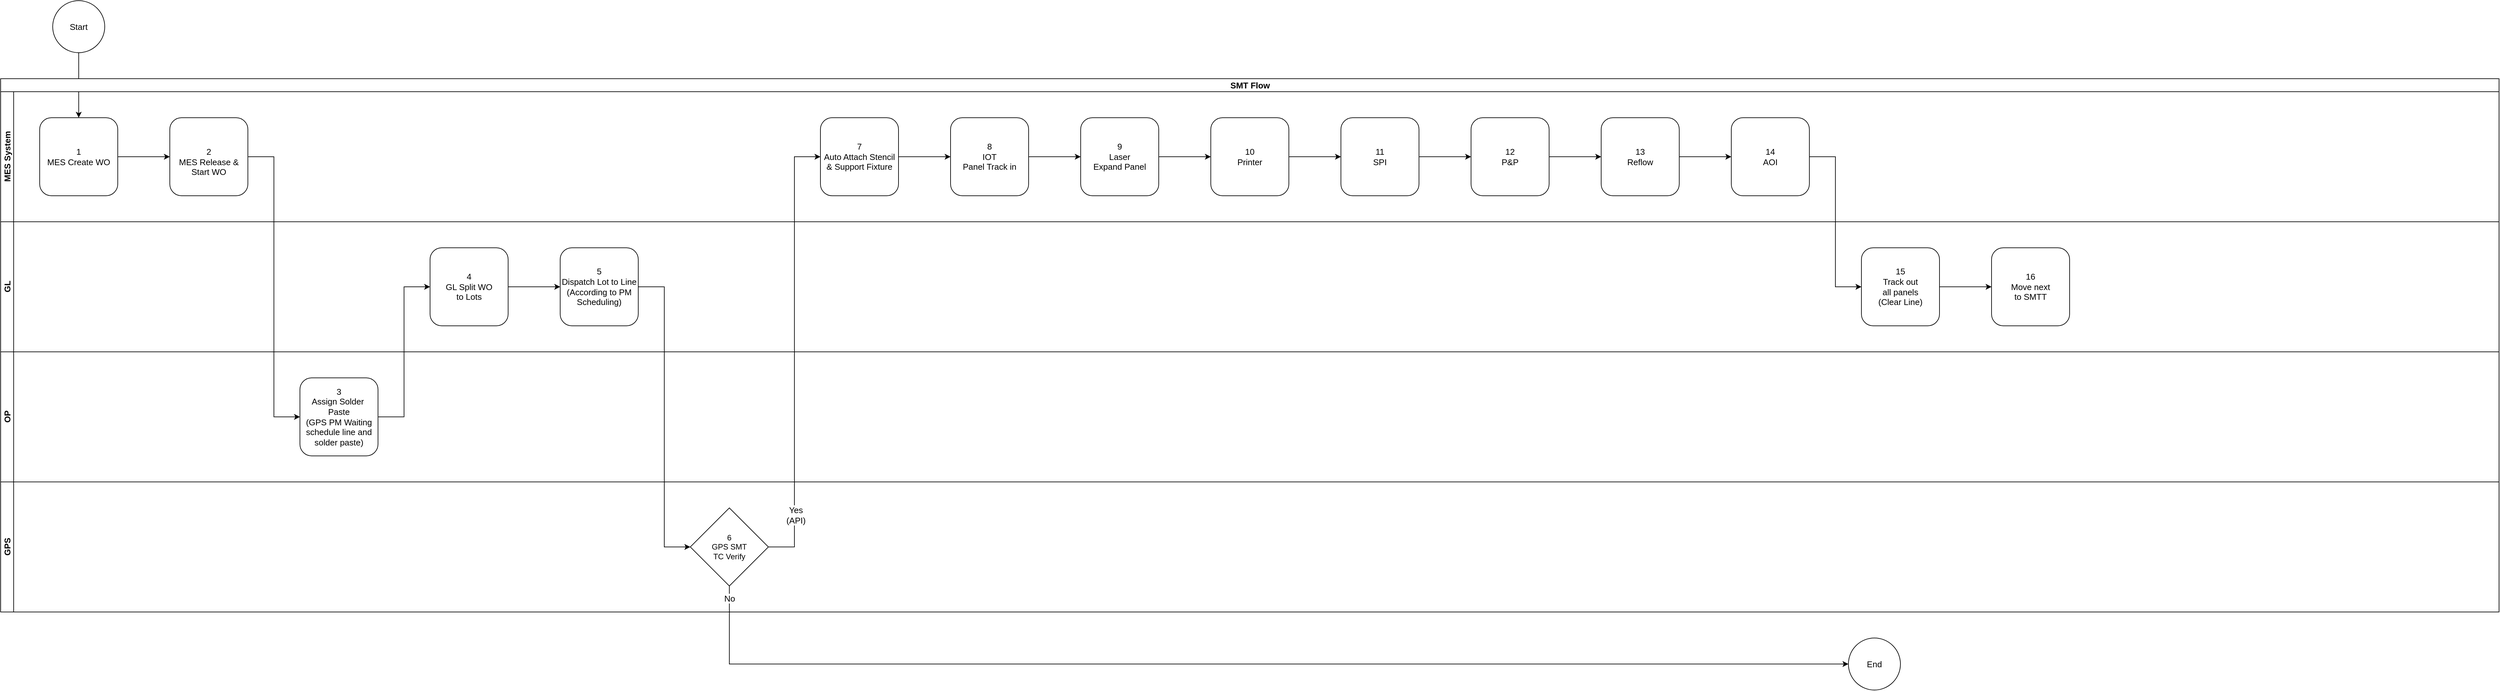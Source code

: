 <mxfile version="22.1.5" type="github" pages="5">
  <diagram name="0. SMT Flow" id="4LoAcsa9wCyBJGU6yPAQ">
    <mxGraphModel dx="1983" dy="916" grid="1" gridSize="10" guides="1" tooltips="1" connect="1" arrows="1" fold="1" page="0" pageScale="1" pageWidth="1169" pageHeight="827" math="0" shadow="0">
      <root>
        <mxCell id="lsrAI2a4YngaBVKj8FtU-0" />
        <mxCell id="lsrAI2a4YngaBVKj8FtU-1" parent="lsrAI2a4YngaBVKj8FtU-0" />
        <mxCell id="gDUpVS5IpSoHxMBYjF2x-1" style="edgeStyle=orthogonalEdgeStyle;rounded=0;orthogonalLoop=1;jettySize=auto;html=1;exitX=1;exitY=0.5;exitDx=0;exitDy=0;entryX=0;entryY=0.5;entryDx=0;entryDy=0;fontSize=13;" parent="lsrAI2a4YngaBVKj8FtU-1" source="lsrAI2a4YngaBVKj8FtU-5" target="lsrAI2a4YngaBVKj8FtU-8" edge="1">
          <mxGeometry relative="1" as="geometry" />
        </mxCell>
        <mxCell id="lsrAI2a4YngaBVKj8FtU-5" value="1&lt;br style=&quot;font-size: 13px;&quot;&gt;MES Create WO" style="rounded=1;whiteSpace=wrap;html=1;fontSize=13;verticalAlign=middle;" parent="lsrAI2a4YngaBVKj8FtU-1" vertex="1">
          <mxGeometry x="40" y="200" width="120" height="120" as="geometry" />
        </mxCell>
        <mxCell id="gDUpVS5IpSoHxMBYjF2x-2" style="edgeStyle=orthogonalEdgeStyle;rounded=0;orthogonalLoop=1;jettySize=auto;html=1;exitX=1;exitY=0.5;exitDx=0;exitDy=0;fontSize=13;entryX=0;entryY=0.5;entryDx=0;entryDy=0;" parent="lsrAI2a4YngaBVKj8FtU-1" source="lsrAI2a4YngaBVKj8FtU-8" target="lsrAI2a4YngaBVKj8FtU-13" edge="1">
          <mxGeometry relative="1" as="geometry">
            <mxPoint x="350" y="690" as="targetPoint" />
          </mxGeometry>
        </mxCell>
        <mxCell id="lsrAI2a4YngaBVKj8FtU-8" value="&lt;br style=&quot;font-size: 13px;&quot;&gt;2&lt;br style=&quot;font-size: 13px;&quot;&gt;MES Release &amp;amp; &lt;br style=&quot;font-size: 13px;&quot;&gt;Start WO&lt;br style=&quot;font-size: 13px;&quot;&gt;" style="rounded=1;whiteSpace=wrap;html=1;fontSize=13;" parent="lsrAI2a4YngaBVKj8FtU-1" vertex="1">
          <mxGeometry x="240" y="200" width="120" height="120" as="geometry" />
        </mxCell>
        <mxCell id="lsrAI2a4YngaBVKj8FtU-9" value="Start" style="ellipse;whiteSpace=wrap;html=1;aspect=fixed;fontSize=13;" parent="lsrAI2a4YngaBVKj8FtU-1" vertex="1">
          <mxGeometry x="60" y="20" width="80" height="80" as="geometry" />
        </mxCell>
        <mxCell id="JL5M2NKlcuQdTF7bNuk7-0" value="End" style="ellipse;whiteSpace=wrap;html=1;aspect=fixed;fontSize=13;" parent="lsrAI2a4YngaBVKj8FtU-1" vertex="1">
          <mxGeometry x="2820" y="1000" width="80" height="80" as="geometry" />
        </mxCell>
        <mxCell id="gDUpVS5IpSoHxMBYjF2x-0" style="edgeStyle=orthogonalEdgeStyle;rounded=0;orthogonalLoop=1;jettySize=auto;html=1;exitX=0.5;exitY=1;exitDx=0;exitDy=0;entryX=0.5;entryY=0;entryDx=0;entryDy=0;fontSize=13;" parent="lsrAI2a4YngaBVKj8FtU-1" source="lsrAI2a4YngaBVKj8FtU-9" target="lsrAI2a4YngaBVKj8FtU-5" edge="1">
          <mxGeometry relative="1" as="geometry" />
        </mxCell>
        <mxCell id="SeX5UwsHkIRVZ4z2yRDU-0" value="" style="group" parent="lsrAI2a4YngaBVKj8FtU-1" vertex="1" connectable="0">
          <mxGeometry x="-20" y="140" width="3840" height="820" as="geometry" />
        </mxCell>
        <mxCell id="hTAVZJHK6Nea7UwYxCpy-0" value="&lt;font style=&quot;font-size: 13px;&quot;&gt;SMT Flow&lt;/font&gt;" style="swimlane;childLayout=stackLayout;resizeParent=1;resizeParentMax=0;horizontal=1;startSize=20;horizontalStack=0;html=1;" parent="SeX5UwsHkIRVZ4z2yRDU-0" vertex="1">
          <mxGeometry width="3840" height="620" as="geometry" />
        </mxCell>
        <mxCell id="hTAVZJHK6Nea7UwYxCpy-1" value="&lt;font style=&quot;font-size: 13px;&quot;&gt;MES System&lt;/font&gt;" style="swimlane;startSize=20;horizontal=0;html=1;" parent="hTAVZJHK6Nea7UwYxCpy-0" vertex="1">
          <mxGeometry y="20" width="3840" height="200" as="geometry" />
        </mxCell>
        <mxCell id="hTAVZJHK6Nea7UwYxCpy-9" style="edgeStyle=orthogonalEdgeStyle;rounded=0;orthogonalLoop=1;jettySize=auto;html=1;exitX=1;exitY=0.5;exitDx=0;exitDy=0;entryX=0;entryY=0.5;entryDx=0;entryDy=0;" parent="hTAVZJHK6Nea7UwYxCpy-1" source="lsrAI2a4YngaBVKj8FtU-14" target="lsrAI2a4YngaBVKj8FtU-15" edge="1">
          <mxGeometry relative="1" as="geometry" />
        </mxCell>
        <mxCell id="lsrAI2a4YngaBVKj8FtU-14" value="8&lt;br&gt;IOT&lt;br&gt;Panel Track in" style="rounded=1;whiteSpace=wrap;html=1;fontSize=13;" parent="hTAVZJHK6Nea7UwYxCpy-1" vertex="1">
          <mxGeometry x="1460.004" y="40" width="120" height="120" as="geometry" />
        </mxCell>
        <mxCell id="hTAVZJHK6Nea7UwYxCpy-10" style="edgeStyle=orthogonalEdgeStyle;rounded=0;orthogonalLoop=1;jettySize=auto;html=1;exitX=1;exitY=0.5;exitDx=0;exitDy=0;entryX=0;entryY=0.5;entryDx=0;entryDy=0;" parent="hTAVZJHK6Nea7UwYxCpy-1" source="lsrAI2a4YngaBVKj8FtU-15" target="lsrAI2a4YngaBVKj8FtU-16" edge="1">
          <mxGeometry relative="1" as="geometry" />
        </mxCell>
        <mxCell id="lsrAI2a4YngaBVKj8FtU-15" value="9&lt;br&gt;Laser&lt;br&gt;Expand Panel" style="rounded=1;whiteSpace=wrap;html=1;fontSize=13;" parent="hTAVZJHK6Nea7UwYxCpy-1" vertex="1">
          <mxGeometry x="1660.005" y="40" width="120" height="120" as="geometry" />
        </mxCell>
        <mxCell id="hTAVZJHK6Nea7UwYxCpy-11" style="edgeStyle=orthogonalEdgeStyle;rounded=0;orthogonalLoop=1;jettySize=auto;html=1;exitX=1;exitY=0.5;exitDx=0;exitDy=0;entryX=0;entryY=0.5;entryDx=0;entryDy=0;" parent="hTAVZJHK6Nea7UwYxCpy-1" source="lsrAI2a4YngaBVKj8FtU-16" target="lsrAI2a4YngaBVKj8FtU-17" edge="1">
          <mxGeometry relative="1" as="geometry" />
        </mxCell>
        <mxCell id="lsrAI2a4YngaBVKj8FtU-16" value="10&lt;br&gt;Printer" style="rounded=1;whiteSpace=wrap;html=1;fontSize=13;" parent="hTAVZJHK6Nea7UwYxCpy-1" vertex="1">
          <mxGeometry x="1859.995" y="40" width="120" height="120" as="geometry" />
        </mxCell>
        <mxCell id="hTAVZJHK6Nea7UwYxCpy-12" style="edgeStyle=orthogonalEdgeStyle;rounded=0;orthogonalLoop=1;jettySize=auto;html=1;exitX=1;exitY=0.5;exitDx=0;exitDy=0;entryX=0;entryY=0.5;entryDx=0;entryDy=0;" parent="hTAVZJHK6Nea7UwYxCpy-1" source="lsrAI2a4YngaBVKj8FtU-17" target="lsrAI2a4YngaBVKj8FtU-18" edge="1">
          <mxGeometry relative="1" as="geometry" />
        </mxCell>
        <mxCell id="lsrAI2a4YngaBVKj8FtU-17" value="11&lt;br&gt;SPI" style="rounded=1;whiteSpace=wrap;html=1;fontSize=13;" parent="hTAVZJHK6Nea7UwYxCpy-1" vertex="1">
          <mxGeometry x="2059.996" y="40" width="120" height="120" as="geometry" />
        </mxCell>
        <mxCell id="hTAVZJHK6Nea7UwYxCpy-13" style="edgeStyle=orthogonalEdgeStyle;rounded=0;orthogonalLoop=1;jettySize=auto;html=1;exitX=1;exitY=0.5;exitDx=0;exitDy=0;" parent="hTAVZJHK6Nea7UwYxCpy-1" source="lsrAI2a4YngaBVKj8FtU-18" target="lsrAI2a4YngaBVKj8FtU-19" edge="1">
          <mxGeometry relative="1" as="geometry" />
        </mxCell>
        <mxCell id="lsrAI2a4YngaBVKj8FtU-18" value="12&lt;br&gt;P&amp;amp;P" style="rounded=1;whiteSpace=wrap;html=1;fontSize=13;" parent="hTAVZJHK6Nea7UwYxCpy-1" vertex="1">
          <mxGeometry x="2259.997" y="40" width="120" height="120" as="geometry" />
        </mxCell>
        <mxCell id="hTAVZJHK6Nea7UwYxCpy-14" style="edgeStyle=orthogonalEdgeStyle;rounded=0;orthogonalLoop=1;jettySize=auto;html=1;exitX=1;exitY=0.5;exitDx=0;exitDy=0;entryX=0;entryY=0.5;entryDx=0;entryDy=0;" parent="hTAVZJHK6Nea7UwYxCpy-1" source="lsrAI2a4YngaBVKj8FtU-19" target="lsrAI2a4YngaBVKj8FtU-26" edge="1">
          <mxGeometry relative="1" as="geometry" />
        </mxCell>
        <mxCell id="lsrAI2a4YngaBVKj8FtU-19" value="13&lt;br&gt;Reflow" style="rounded=1;whiteSpace=wrap;html=1;fontSize=13;" parent="hTAVZJHK6Nea7UwYxCpy-1" vertex="1">
          <mxGeometry x="2459.998" y="40" width="120" height="120" as="geometry" />
        </mxCell>
        <mxCell id="lsrAI2a4YngaBVKj8FtU-26" value="14&lt;br&gt;AOI" style="rounded=1;whiteSpace=wrap;html=1;fontSize=13;" parent="hTAVZJHK6Nea7UwYxCpy-1" vertex="1">
          <mxGeometry x="2659.999" y="40" width="120" height="120" as="geometry" />
        </mxCell>
        <mxCell id="hTAVZJHK6Nea7UwYxCpy-20" style="edgeStyle=orthogonalEdgeStyle;rounded=0;orthogonalLoop=1;jettySize=auto;html=1;exitX=1;exitY=0.5;exitDx=0;exitDy=0;entryX=0;entryY=0.5;entryDx=0;entryDy=0;" parent="hTAVZJHK6Nea7UwYxCpy-1" source="hTAVZJHK6Nea7UwYxCpy-16" target="lsrAI2a4YngaBVKj8FtU-14" edge="1">
          <mxGeometry relative="1" as="geometry" />
        </mxCell>
        <mxCell id="hTAVZJHK6Nea7UwYxCpy-16" value="7&lt;br&gt;Auto Attach Stencil &amp;amp; Support Fixture" style="rounded=1;whiteSpace=wrap;html=1;fontSize=13;" parent="hTAVZJHK6Nea7UwYxCpy-1" vertex="1">
          <mxGeometry x="1260.003" y="40" width="120" height="120" as="geometry" />
        </mxCell>
        <mxCell id="hTAVZJHK6Nea7UwYxCpy-2" value="&lt;font style=&quot;font-size: 13px;&quot;&gt;GL&lt;/font&gt;" style="swimlane;startSize=20;horizontal=0;html=1;" parent="hTAVZJHK6Nea7UwYxCpy-0" vertex="1">
          <mxGeometry y="220" width="3840" height="200" as="geometry" />
        </mxCell>
        <mxCell id="6zC0Fjox5lhsgYdqSoKZ-0" value="15&lt;br&gt;Track out&lt;br&gt;all panels&lt;br&gt;(Clear Line)" style="rounded=1;whiteSpace=wrap;html=1;fontSize=13;" vertex="1" parent="hTAVZJHK6Nea7UwYxCpy-2">
          <mxGeometry x="2859.999" y="40" width="120" height="120" as="geometry" />
        </mxCell>
        <mxCell id="MMl3dLHaQo-jkEaOi9ud-0" value="16&lt;br&gt;Move next&lt;br&gt;to SMTT" style="rounded=1;whiteSpace=wrap;html=1;fontSize=13;" vertex="1" parent="hTAVZJHK6Nea7UwYxCpy-2">
          <mxGeometry x="3059.999" y="40" width="120" height="120" as="geometry" />
        </mxCell>
        <mxCell id="MMl3dLHaQo-jkEaOi9ud-2" style="edgeStyle=orthogonalEdgeStyle;rounded=0;orthogonalLoop=1;jettySize=auto;html=1;exitX=1;exitY=0.5;exitDx=0;exitDy=0;entryX=0;entryY=0.5;entryDx=0;entryDy=0;" edge="1" parent="hTAVZJHK6Nea7UwYxCpy-2" source="6zC0Fjox5lhsgYdqSoKZ-0" target="MMl3dLHaQo-jkEaOi9ud-0">
          <mxGeometry relative="1" as="geometry" />
        </mxCell>
        <mxCell id="lsrAI2a4YngaBVKj8FtU-10" value="4&lt;br style=&quot;font-size: 13px;&quot;&gt;GL Split WO &lt;br&gt;to Lots" style="rounded=1;whiteSpace=wrap;html=1;fontSize=13;" parent="hTAVZJHK6Nea7UwYxCpy-2" vertex="1">
          <mxGeometry x="659.996" y="40" width="120" height="120" as="geometry" />
        </mxCell>
        <mxCell id="lsrAI2a4YngaBVKj8FtU-11" value="5&lt;br&gt;Dispatch Lot to Line&lt;br style=&quot;font-size: 13px;&quot;&gt;(According to PM Scheduling)" style="rounded=1;whiteSpace=wrap;html=1;fontSize=13;" parent="hTAVZJHK6Nea7UwYxCpy-2" vertex="1">
          <mxGeometry x="860.001" y="40" width="120" height="120" as="geometry" />
        </mxCell>
        <mxCell id="hTAVZJHK6Nea7UwYxCpy-15" style="edgeStyle=orthogonalEdgeStyle;rounded=0;orthogonalLoop=1;jettySize=auto;html=1;entryX=0;entryY=0.5;entryDx=0;entryDy=0;exitX=1;exitY=0.5;exitDx=0;exitDy=0;" parent="hTAVZJHK6Nea7UwYxCpy-2" source="lsrAI2a4YngaBVKj8FtU-10" target="lsrAI2a4YngaBVKj8FtU-11" edge="1">
          <mxGeometry relative="1" as="geometry">
            <mxPoint x="880" y="80" as="sourcePoint" />
            <mxPoint x="810" y="530" as="targetPoint" />
          </mxGeometry>
        </mxCell>
        <mxCell id="hTAVZJHK6Nea7UwYxCpy-3" value="&lt;font style=&quot;font-size: 13px;&quot;&gt;OP&lt;/font&gt;" style="swimlane;startSize=20;horizontal=0;html=1;" parent="hTAVZJHK6Nea7UwYxCpy-0" vertex="1">
          <mxGeometry y="420" width="3840" height="200" as="geometry" />
        </mxCell>
        <mxCell id="lsrAI2a4YngaBVKj8FtU-13" value="3&lt;br&gt;Assign Solder&amp;nbsp;&lt;br&gt;Paste&lt;br&gt;(GPS PM Waiting&lt;br&gt;schedule line and solder paste)" style="rounded=1;whiteSpace=wrap;html=1;fontSize=13;" parent="hTAVZJHK6Nea7UwYxCpy-3" vertex="1">
          <mxGeometry x="460.002" y="40" width="120" height="120" as="geometry" />
        </mxCell>
        <mxCell id="hTAVZJHK6Nea7UwYxCpy-4" style="edgeStyle=orthogonalEdgeStyle;rounded=0;orthogonalLoop=1;jettySize=auto;html=1;exitX=1;exitY=0.5;exitDx=0;exitDy=0;entryX=0;entryY=0.5;entryDx=0;entryDy=0;" parent="hTAVZJHK6Nea7UwYxCpy-0" source="lsrAI2a4YngaBVKj8FtU-13" target="lsrAI2a4YngaBVKj8FtU-10" edge="1">
          <mxGeometry relative="1" as="geometry">
            <mxPoint x="640" y="540" as="sourcePoint" />
            <mxPoint x="580" y="260" as="targetPoint" />
          </mxGeometry>
        </mxCell>
        <mxCell id="6zC0Fjox5lhsgYdqSoKZ-1" style="edgeStyle=orthogonalEdgeStyle;rounded=0;orthogonalLoop=1;jettySize=auto;html=1;exitX=1;exitY=0.5;exitDx=0;exitDy=0;entryX=0;entryY=0.5;entryDx=0;entryDy=0;" edge="1" parent="hTAVZJHK6Nea7UwYxCpy-0" source="lsrAI2a4YngaBVKj8FtU-26" target="6zC0Fjox5lhsgYdqSoKZ-0">
          <mxGeometry relative="1" as="geometry" />
        </mxCell>
        <mxCell id="hTAVZJHK6Nea7UwYxCpy-5" value="&lt;font style=&quot;font-size: 13px;&quot;&gt;GPS&lt;br&gt;&lt;/font&gt;" style="swimlane;startSize=20;horizontal=0;html=1;" parent="SeX5UwsHkIRVZ4z2yRDU-0" vertex="1">
          <mxGeometry y="620" width="3840" height="200" as="geometry" />
        </mxCell>
        <mxCell id="SeX5UwsHkIRVZ4z2yRDU-2" value="6&lt;br&gt;GPS SMT&lt;br&gt;TC Verify" style="rhombus;whiteSpace=wrap;html=1;" parent="hTAVZJHK6Nea7UwYxCpy-5" vertex="1">
          <mxGeometry x="1060" y="40" width="120" height="120" as="geometry" />
        </mxCell>
        <mxCell id="SeX5UwsHkIRVZ4z2yRDU-7" style="edgeStyle=orthogonalEdgeStyle;rounded=0;orthogonalLoop=1;jettySize=auto;html=1;exitX=1;exitY=0.5;exitDx=0;exitDy=0;entryX=0;entryY=0.5;entryDx=0;entryDy=0;" parent="SeX5UwsHkIRVZ4z2yRDU-0" source="SeX5UwsHkIRVZ4z2yRDU-2" target="hTAVZJHK6Nea7UwYxCpy-16" edge="1">
          <mxGeometry relative="1" as="geometry" />
        </mxCell>
        <mxCell id="SeX5UwsHkIRVZ4z2yRDU-8" value="Yes&lt;br style=&quot;font-size: 13px;&quot;&gt;(API)" style="edgeLabel;html=1;align=center;verticalAlign=middle;resizable=0;points=[];fontSize=13;" parent="SeX5UwsHkIRVZ4z2yRDU-7" vertex="1" connectable="0">
          <mxGeometry x="-0.098" y="-2" relative="1" as="geometry">
            <mxPoint y="217" as="offset" />
          </mxGeometry>
        </mxCell>
        <mxCell id="SeX5UwsHkIRVZ4z2yRDU-3" style="edgeStyle=orthogonalEdgeStyle;rounded=0;orthogonalLoop=1;jettySize=auto;html=1;entryX=0;entryY=0.5;entryDx=0;entryDy=0;exitX=1;exitY=0.5;exitDx=0;exitDy=0;" parent="SeX5UwsHkIRVZ4z2yRDU-0" source="lsrAI2a4YngaBVKj8FtU-11" target="SeX5UwsHkIRVZ4z2yRDU-2" edge="1">
          <mxGeometry relative="1" as="geometry">
            <mxPoint x="1030" y="690" as="sourcePoint" />
          </mxGeometry>
        </mxCell>
        <mxCell id="SeX5UwsHkIRVZ4z2yRDU-5" style="edgeStyle=orthogonalEdgeStyle;rounded=0;orthogonalLoop=1;jettySize=auto;html=1;exitX=0.5;exitY=1;exitDx=0;exitDy=0;entryX=0;entryY=0.5;entryDx=0;entryDy=0;" parent="lsrAI2a4YngaBVKj8FtU-1" source="SeX5UwsHkIRVZ4z2yRDU-2" target="JL5M2NKlcuQdTF7bNuk7-0" edge="1">
          <mxGeometry relative="1" as="geometry" />
        </mxCell>
        <mxCell id="SeX5UwsHkIRVZ4z2yRDU-6" value="No" style="edgeLabel;html=1;align=center;verticalAlign=middle;resizable=0;points=[];fontSize=13;" parent="SeX5UwsHkIRVZ4z2yRDU-5" vertex="1" connectable="0">
          <mxGeometry x="-0.926" y="-1" relative="1" as="geometry">
            <mxPoint x="1" y="-49" as="offset" />
          </mxGeometry>
        </mxCell>
      </root>
    </mxGraphModel>
  </diagram>
  <diagram name="1. MES Create WO" id="kMfND19_Ezq3t_1BL4Cr">
    <mxGraphModel dx="2379" dy="1145" grid="1" gridSize="10" guides="1" tooltips="1" connect="1" arrows="1" fold="1" page="0" pageScale="1" pageWidth="1169" pageHeight="827" math="0" shadow="0">
      <root>
        <mxCell id="v-P0XJ886XZ0XmWnyiew-0" />
        <mxCell id="v-P0XJ886XZ0XmWnyiew-1" parent="v-P0XJ886XZ0XmWnyiew-0" />
        <mxCell id="v-P0XJ886XZ0XmWnyiew-2" style="edgeStyle=orthogonalEdgeStyle;rounded=0;orthogonalLoop=1;jettySize=auto;html=1;exitX=1;exitY=0.5;exitDx=0;exitDy=0;entryX=0;entryY=0.5;entryDx=0;entryDy=0;fontSize=13;" parent="v-P0XJ886XZ0XmWnyiew-1" source="v-P0XJ886XZ0XmWnyiew-4" target="v-P0XJ886XZ0XmWnyiew-6" edge="1">
          <mxGeometry relative="1" as="geometry">
            <mxPoint x="200" y="290" as="targetPoint" />
          </mxGeometry>
        </mxCell>
        <mxCell id="v-P0XJ886XZ0XmWnyiew-3" style="edgeStyle=orthogonalEdgeStyle;rounded=0;orthogonalLoop=1;jettySize=auto;html=1;exitX=1;exitY=0.5;exitDx=0;exitDy=0;entryX=0;entryY=0.5;entryDx=0;entryDy=0;fontSize=13;" parent="v-P0XJ886XZ0XmWnyiew-1" source="v-P0XJ886XZ0XmWnyiew-4" target="v-P0XJ886XZ0XmWnyiew-8" edge="1">
          <mxGeometry relative="1" as="geometry" />
        </mxCell>
        <mxCell id="v-P0XJ886XZ0XmWnyiew-4" value="1.1&lt;br style=&quot;font-size: 13px;&quot;&gt;E1 Issue WO" style="rounded=1;whiteSpace=wrap;html=1;fontSize=13;" parent="v-P0XJ886XZ0XmWnyiew-1" vertex="1">
          <mxGeometry x="44.5" y="240" width="120" height="120" as="geometry" />
        </mxCell>
        <mxCell id="v-P0XJ886XZ0XmWnyiew-5" style="edgeStyle=orthogonalEdgeStyle;rounded=0;orthogonalLoop=1;jettySize=auto;html=1;exitX=1;exitY=0.5;exitDx=0;exitDy=0;entryX=0;entryY=0.5;entryDx=0;entryDy=0;fontSize=13;" parent="v-P0XJ886XZ0XmWnyiew-1" source="v-P0XJ886XZ0XmWnyiew-6" target="v-P0XJ886XZ0XmWnyiew-9" edge="1">
          <mxGeometry relative="1" as="geometry" />
        </mxCell>
        <mxCell id="v-P0XJ886XZ0XmWnyiew-6" value="1.2&lt;br style=&quot;font-size: 13px;&quot;&gt;Send to MES" style="rounded=1;whiteSpace=wrap;html=1;fontSize=13;" parent="v-P0XJ886XZ0XmWnyiew-1" vertex="1">
          <mxGeometry x="240" y="240" width="120" height="120" as="geometry" />
        </mxCell>
        <mxCell id="v-P0XJ886XZ0XmWnyiew-7" style="edgeStyle=orthogonalEdgeStyle;rounded=0;orthogonalLoop=1;jettySize=auto;html=1;exitX=1;exitY=0.5;exitDx=0;exitDy=0;entryX=0;entryY=0.5;entryDx=0;entryDy=0;fontSize=13;" parent="v-P0XJ886XZ0XmWnyiew-1" source="v-P0XJ886XZ0XmWnyiew-8" target="v-P0XJ886XZ0XmWnyiew-11" edge="1">
          <mxGeometry relative="1" as="geometry" />
        </mxCell>
        <mxCell id="v-P0XJ886XZ0XmWnyiew-8" value="1.3&lt;br style=&quot;font-size: 13px;&quot;&gt;Send to EWO" style="rounded=1;whiteSpace=wrap;html=1;fontSize=13;" parent="v-P0XJ886XZ0XmWnyiew-1" vertex="1">
          <mxGeometry x="240" y="440" width="120" height="120" as="geometry" />
        </mxCell>
        <mxCell id="v-P0XJ886XZ0XmWnyiew-9" value="1.4&lt;br style=&quot;font-size: 13px;&quot;&gt;MES Create WO" style="rounded=1;whiteSpace=wrap;html=1;fontSize=13;" parent="v-P0XJ886XZ0XmWnyiew-1" vertex="1">
          <mxGeometry x="440" y="240" width="120" height="120" as="geometry" />
        </mxCell>
        <mxCell id="v-P0XJ886XZ0XmWnyiew-10" style="edgeStyle=orthogonalEdgeStyle;rounded=0;orthogonalLoop=1;jettySize=auto;html=1;exitX=1;exitY=0.5;exitDx=0;exitDy=0;entryX=0;entryY=0.5;entryDx=0;entryDy=0;fontSize=13;" parent="v-P0XJ886XZ0XmWnyiew-1" source="v-P0XJ886XZ0XmWnyiew-11" target="v-P0XJ886XZ0XmWnyiew-26" edge="1">
          <mxGeometry relative="1" as="geometry" />
        </mxCell>
        <mxCell id="v-P0XJ886XZ0XmWnyiew-11" value="1.5&lt;br style=&quot;font-size: 13px;&quot;&gt;EWO Create WO" style="rounded=1;whiteSpace=wrap;html=1;fontSize=13;" parent="v-P0XJ886XZ0XmWnyiew-1" vertex="1">
          <mxGeometry x="440" y="440" width="120" height="120" as="geometry" />
        </mxCell>
        <mxCell id="v-P0XJ886XZ0XmWnyiew-14" value="Start" style="ellipse;whiteSpace=wrap;html=1;aspect=fixed;fontSize=13;" parent="v-P0XJ886XZ0XmWnyiew-1" vertex="1">
          <mxGeometry x="64.5" y="80" width="80" height="80" as="geometry" />
        </mxCell>
        <mxCell id="v-P0XJ886XZ0XmWnyiew-15" value="GPS TC Verify" style="rounded=1;whiteSpace=wrap;html=1;" parent="v-P0XJ886XZ0XmWnyiew-1" vertex="1">
          <mxGeometry x="1980" y="240" width="120" height="100" as="geometry" />
        </mxCell>
        <mxCell id="v-P0XJ886XZ0XmWnyiew-16" value="Panel Track in" style="rounded=1;whiteSpace=wrap;html=1;" parent="v-P0XJ886XZ0XmWnyiew-1" vertex="1">
          <mxGeometry x="2140" y="240" width="120" height="100" as="geometry" />
        </mxCell>
        <mxCell id="v-P0XJ886XZ0XmWnyiew-17" value="Panel Track in" style="rounded=1;whiteSpace=wrap;html=1;" parent="v-P0XJ886XZ0XmWnyiew-1" vertex="1">
          <mxGeometry x="2300" y="240" width="120" height="100" as="geometry" />
        </mxCell>
        <mxCell id="v-P0XJ886XZ0XmWnyiew-18" value="Laser" style="rounded=1;whiteSpace=wrap;html=1;" parent="v-P0XJ886XZ0XmWnyiew-1" vertex="1">
          <mxGeometry x="2460" y="240" width="120" height="100" as="geometry" />
        </mxCell>
        <mxCell id="v-P0XJ886XZ0XmWnyiew-19" value="Printer" style="rounded=1;whiteSpace=wrap;html=1;" parent="v-P0XJ886XZ0XmWnyiew-1" vertex="1">
          <mxGeometry x="2620" y="240" width="120" height="100" as="geometry" />
        </mxCell>
        <mxCell id="v-P0XJ886XZ0XmWnyiew-20" value="SPI" style="rounded=1;whiteSpace=wrap;html=1;" parent="v-P0XJ886XZ0XmWnyiew-1" vertex="1">
          <mxGeometry x="2780" y="240" width="120" height="100" as="geometry" />
        </mxCell>
        <mxCell id="v-P0XJ886XZ0XmWnyiew-21" value="P&amp;amp;P" style="rounded=1;whiteSpace=wrap;html=1;" parent="v-P0XJ886XZ0XmWnyiew-1" vertex="1">
          <mxGeometry x="2940" y="240" width="120" height="100" as="geometry" />
        </mxCell>
        <mxCell id="v-P0XJ886XZ0XmWnyiew-22" value="Reflow" style="rounded=1;whiteSpace=wrap;html=1;" parent="v-P0XJ886XZ0XmWnyiew-1" vertex="1">
          <mxGeometry x="3100" y="240" width="120" height="100" as="geometry" />
        </mxCell>
        <mxCell id="v-P0XJ886XZ0XmWnyiew-23" value="1 MES Create WO" style="swimlane;childLayout=stackLayout;resizeParent=1;resizeParentMax=0;horizontal=1;startSize=20;horizontalStack=0;html=1;fontSize=13;" parent="v-P0XJ886XZ0XmWnyiew-1" vertex="1">
          <mxGeometry x="-20" y="190" width="1060" height="410" as="geometry" />
        </mxCell>
        <mxCell id="v-P0XJ886XZ0XmWnyiew-24" value="MES" style="swimlane;startSize=20;horizontal=0;html=1;fontSize=13;" parent="v-P0XJ886XZ0XmWnyiew-23" vertex="1">
          <mxGeometry y="20" width="1060" height="190" as="geometry" />
        </mxCell>
        <mxCell id="WAbsYzC9_2C1rCF1A_NO-0" value="1.7&lt;br style=&quot;font-size: 13px;&quot;&gt;PO: Set &lt;br&gt;isWorkFlowApproval&lt;br&gt;to True" style="rounded=1;whiteSpace=wrap;html=1;fontSize=13;" parent="v-P0XJ886XZ0XmWnyiew-24" vertex="1">
          <mxGeometry x="860" y="30" width="120" height="120" as="geometry" />
        </mxCell>
        <mxCell id="v-P0XJ886XZ0XmWnyiew-25" value="EWO" style="swimlane;startSize=20;horizontal=0;html=1;fontSize=13;" parent="v-P0XJ886XZ0XmWnyiew-23" vertex="1">
          <mxGeometry y="210" width="1060" height="200" as="geometry" />
        </mxCell>
        <mxCell id="v-P0XJ886XZ0XmWnyiew-26" value="1.6&lt;br style=&quot;font-size: 13px;&quot;&gt;EWO Approve" style="rhombus;whiteSpace=wrap;html=1;fontSize=13;" parent="v-P0XJ886XZ0XmWnyiew-25" vertex="1">
          <mxGeometry x="660" y="40" width="120" height="120" as="geometry" />
        </mxCell>
        <mxCell id="v-P0XJ886XZ0XmWnyiew-36" style="edgeStyle=orthogonalEdgeStyle;rounded=0;orthogonalLoop=1;jettySize=auto;html=1;exitX=1;exitY=0.5;exitDx=0;exitDy=0;fontSize=13;entryX=0;entryY=0.5;entryDx=0;entryDy=0;" parent="v-P0XJ886XZ0XmWnyiew-23" source="v-P0XJ886XZ0XmWnyiew-26" target="WAbsYzC9_2C1rCF1A_NO-0" edge="1">
          <mxGeometry relative="1" as="geometry">
            <mxPoint x="670" y="100" as="targetPoint" />
          </mxGeometry>
        </mxCell>
        <mxCell id="v-P0XJ886XZ0XmWnyiew-37" value="Yes&lt;br style=&quot;font-size: 13px;&quot;&gt;(API)" style="edgeLabel;html=1;align=center;verticalAlign=middle;resizable=0;points=[];fontSize=13;" parent="v-P0XJ886XZ0XmWnyiew-36" vertex="1" connectable="0">
          <mxGeometry x="-0.364" y="2" relative="1" as="geometry">
            <mxPoint as="offset" />
          </mxGeometry>
        </mxCell>
        <mxCell id="v-P0XJ886XZ0XmWnyiew-31" value="AOI" style="rounded=1;whiteSpace=wrap;html=1;" parent="v-P0XJ886XZ0XmWnyiew-1" vertex="1">
          <mxGeometry x="3260" y="240" width="120" height="100" as="geometry" />
        </mxCell>
        <mxCell id="v-P0XJ886XZ0XmWnyiew-33" style="edgeStyle=orthogonalEdgeStyle;rounded=0;orthogonalLoop=1;jettySize=auto;html=1;exitX=0.5;exitY=1;exitDx=0;exitDy=0;entryX=0.5;entryY=0;entryDx=0;entryDy=0;fontSize=13;" parent="v-P0XJ886XZ0XmWnyiew-1" source="v-P0XJ886XZ0XmWnyiew-14" target="v-P0XJ886XZ0XmWnyiew-4" edge="1">
          <mxGeometry relative="1" as="geometry" />
        </mxCell>
        <mxCell id="v-P0XJ886XZ0XmWnyiew-34" value="End" style="ellipse;whiteSpace=wrap;html=1;aspect=fixed;fontSize=13;" parent="v-P0XJ886XZ0XmWnyiew-1" vertex="1">
          <mxGeometry x="660" y="680" width="80" height="80" as="geometry" />
        </mxCell>
        <mxCell id="KfGFUeUZ6IWh8sjZut4C-0" style="edgeStyle=orthogonalEdgeStyle;rounded=0;orthogonalLoop=1;jettySize=auto;html=1;exitX=0.5;exitY=1;exitDx=0;exitDy=0;entryX=0.5;entryY=0;entryDx=0;entryDy=0;entryPerimeter=0;" parent="v-P0XJ886XZ0XmWnyiew-1" source="v-P0XJ886XZ0XmWnyiew-26" target="v-P0XJ886XZ0XmWnyiew-34" edge="1">
          <mxGeometry relative="1" as="geometry">
            <mxPoint x="700" y="780" as="targetPoint" />
          </mxGeometry>
        </mxCell>
        <mxCell id="MZobAuaOQ1oqcK6hqaSr-1" value="&lt;font style=&quot;font-size: 13px;&quot;&gt;No&lt;/font&gt;" style="edgeLabel;html=1;align=center;verticalAlign=middle;resizable=0;points=[];" parent="KfGFUeUZ6IWh8sjZut4C-0" vertex="1" connectable="0">
          <mxGeometry x="0.233" y="-1" relative="1" as="geometry">
            <mxPoint as="offset" />
          </mxGeometry>
        </mxCell>
        <mxCell id="MZobAuaOQ1oqcK6hqaSr-0" value="&lt;font style=&quot;font-size: 13px;&quot;&gt;&lt;br&gt;2&lt;br&gt;MES Release &amp;amp; &lt;br&gt;Start WO&lt;br&gt;&lt;br&gt;&lt;/font&gt;" style="rounded=1;whiteSpace=wrap;html=1;" parent="v-P0XJ886XZ0XmWnyiew-1" vertex="1">
          <mxGeometry x="1120" y="240" width="120" height="120" as="geometry" />
        </mxCell>
        <mxCell id="WAbsYzC9_2C1rCF1A_NO-1" style="edgeStyle=orthogonalEdgeStyle;rounded=0;orthogonalLoop=1;jettySize=auto;html=1;exitX=1;exitY=0.5;exitDx=0;exitDy=0;entryX=0;entryY=0.5;entryDx=0;entryDy=0;" parent="v-P0XJ886XZ0XmWnyiew-1" source="WAbsYzC9_2C1rCF1A_NO-0" target="MZobAuaOQ1oqcK6hqaSr-0" edge="1">
          <mxGeometry relative="1" as="geometry" />
        </mxCell>
      </root>
    </mxGraphModel>
  </diagram>
  <diagram id="iaL6RcCxSwWeX1bMBB6b" name="6. GPS TC Verify">
    <mxGraphModel dx="3179" dy="1945" grid="1" gridSize="10" guides="1" tooltips="1" connect="1" arrows="1" fold="1" page="0" pageScale="1" pageWidth="1169" pageHeight="827" math="0" shadow="0">
      <root>
        <mxCell id="0" />
        <mxCell id="1" parent="0" />
        <mxCell id="QHmtUkzqIkDgGUw0xg6C-3" value="" style="group" parent="1" vertex="1" connectable="0">
          <mxGeometry x="-820" y="-500" width="1270" height="610" as="geometry" />
        </mxCell>
        <mxCell id="JE7L3iNSK9wxi28AZLIl-1" value="6. GPS TC Verify" style="swimlane;childLayout=stackLayout;resizeParent=1;resizeParentMax=0;horizontal=1;startSize=20;horizontalStack=0;html=1;fontSize=13;" parent="QHmtUkzqIkDgGUw0xg6C-3" vertex="1">
          <mxGeometry width="860" height="420" as="geometry" />
        </mxCell>
        <mxCell id="JE7L3iNSK9wxi28AZLIl-2" value="GL" style="swimlane;startSize=20;horizontal=0;html=1;fontSize=13;" parent="JE7L3iNSK9wxi28AZLIl-1" vertex="1">
          <mxGeometry y="20" width="860" height="200" as="geometry" />
        </mxCell>
        <mxCell id="iK3zuMoLE5hwUh2cM-yj-1" value="7&lt;br&gt;Auto Attach Stencil &amp;amp; Support Fixture" style="rounded=1;whiteSpace=wrap;html=1;fontSize=13;" parent="JE7L3iNSK9wxi28AZLIl-2" vertex="1">
          <mxGeometry x="940.003" y="40" width="120" height="120" as="geometry" />
        </mxCell>
        <mxCell id="4oc1TcgjgqitA63c4j54-5" value="6.4&lt;br style=&quot;font-size: 13px;&quot;&gt;&lt;span style=&quot;font-size: 13px;&quot;&gt;Verify SMT Travel Card&lt;/span&gt;" style="rhombus;whiteSpace=wrap;html=1;" parent="JE7L3iNSK9wxi28AZLIl-2" vertex="1">
          <mxGeometry x="660" y="40" width="120" height="120" as="geometry" />
        </mxCell>
        <mxCell id="QHmtUkzqIkDgGUw0xg6C-4" value="6.2&lt;br&gt;PM Schedule&lt;br&gt;Attach Solder &lt;br&gt;Paste" style="rounded=1;whiteSpace=wrap;html=1;fontSize=13;" parent="JE7L3iNSK9wxi28AZLIl-2" vertex="1">
          <mxGeometry x="260" y="40" width="120" height="120" as="geometry" />
        </mxCell>
        <mxCell id="QHmtUkzqIkDgGUw0xg6C-1" value="6.1&lt;br style=&quot;font-size: 13px;&quot;&gt;PM Schedule&lt;br&gt;Assign Line" style="rounded=1;whiteSpace=wrap;html=1;fontSize=13;" parent="JE7L3iNSK9wxi28AZLIl-2" vertex="1">
          <mxGeometry x="60" y="40" width="120" height="120" as="geometry" />
        </mxCell>
        <mxCell id="iK3zuMoLE5hwUh2cM-yj-2" style="edgeStyle=orthogonalEdgeStyle;rounded=0;orthogonalLoop=1;jettySize=auto;html=1;exitX=1;exitY=0.5;exitDx=0;exitDy=0;" parent="JE7L3iNSK9wxi28AZLIl-2" source="4oc1TcgjgqitA63c4j54-5" target="iK3zuMoLE5hwUh2cM-yj-1" edge="1">
          <mxGeometry relative="1" as="geometry" />
        </mxCell>
        <mxCell id="iK3zuMoLE5hwUh2cM-yj-3" value="&lt;font style=&quot;font-size: 13px;&quot;&gt;Yes&lt;br&gt;(API)&lt;/font&gt;" style="edgeLabel;html=1;align=center;verticalAlign=middle;resizable=0;points=[];" parent="iK3zuMoLE5hwUh2cM-yj-2" vertex="1" connectable="0">
          <mxGeometry x="-0.1" y="2" relative="1" as="geometry">
            <mxPoint x="-32" y="2" as="offset" />
          </mxGeometry>
        </mxCell>
        <mxCell id="4oc1TcgjgqitA63c4j54-1" style="edgeStyle=orthogonalEdgeStyle;rounded=0;orthogonalLoop=1;jettySize=auto;html=1;exitX=1;exitY=0.5;exitDx=0;exitDy=0;entryX=0;entryY=0.5;entryDx=0;entryDy=0;" parent="JE7L3iNSK9wxi28AZLIl-2" source="QHmtUkzqIkDgGUw0xg6C-1" target="QHmtUkzqIkDgGUw0xg6C-4" edge="1">
          <mxGeometry relative="1" as="geometry" />
        </mxCell>
        <mxCell id="JE7L3iNSK9wxi28AZLIl-3" value="OP" style="swimlane;startSize=20;horizontal=0;html=1;fontSize=13;" parent="JE7L3iNSK9wxi28AZLIl-1" vertex="1">
          <mxGeometry y="220" width="860" height="200" as="geometry" />
        </mxCell>
        <mxCell id="4pcVJG-zE3mjRksetatY-2" value="6.3&lt;br&gt;GPS SMT Travel Card&lt;br&gt;- Select Stencil&lt;br&gt;-Select Support Fixture" style="rounded=1;whiteSpace=wrap;html=1;fontSize=13;" parent="JE7L3iNSK9wxi28AZLIl-3" vertex="1">
          <mxGeometry x="460" y="42" width="120" height="120" as="geometry" />
        </mxCell>
        <mxCell id="4oc1TcgjgqitA63c4j54-4" style="edgeStyle=orthogonalEdgeStyle;rounded=0;orthogonalLoop=1;jettySize=auto;html=1;exitX=1;exitY=0.5;exitDx=0;exitDy=0;entryX=0;entryY=0.5;entryDx=0;entryDy=0;" parent="JE7L3iNSK9wxi28AZLIl-1" source="4pcVJG-zE3mjRksetatY-2" target="4oc1TcgjgqitA63c4j54-5" edge="1">
          <mxGeometry relative="1" as="geometry">
            <mxPoint x="610" y="330" as="targetPoint" />
          </mxGeometry>
        </mxCell>
        <mxCell id="4oc1TcgjgqitA63c4j54-2" style="edgeStyle=orthogonalEdgeStyle;rounded=0;orthogonalLoop=1;jettySize=auto;html=1;exitX=1;exitY=0.5;exitDx=0;exitDy=0;entryX=0;entryY=0.5;entryDx=0;entryDy=0;" parent="JE7L3iNSK9wxi28AZLIl-1" source="QHmtUkzqIkDgGUw0xg6C-4" target="4pcVJG-zE3mjRksetatY-2" edge="1">
          <mxGeometry relative="1" as="geometry" />
        </mxCell>
        <mxCell id="4oc1TcgjgqitA63c4j54-7" value="&lt;font style=&quot;font-size: 13px;&quot;&gt;End&lt;/font&gt;" style="ellipse;whiteSpace=wrap;html=1;aspect=fixed;" parent="QHmtUkzqIkDgGUw0xg6C-3" vertex="1">
          <mxGeometry x="680" y="460" width="80" height="80" as="geometry" />
        </mxCell>
        <mxCell id="wCWMTO_biVZ_xCEZj8qB-2" style="edgeStyle=orthogonalEdgeStyle;rounded=0;orthogonalLoop=1;jettySize=auto;html=1;exitX=0.5;exitY=1;exitDx=0;exitDy=0;entryX=0.5;entryY=0;entryDx=0;entryDy=0;" parent="QHmtUkzqIkDgGUw0xg6C-3" source="4oc1TcgjgqitA63c4j54-5" target="4oc1TcgjgqitA63c4j54-7" edge="1">
          <mxGeometry relative="1" as="geometry" />
        </mxCell>
        <mxCell id="wCWMTO_biVZ_xCEZj8qB-3" value="&lt;font style=&quot;font-size: 13px;&quot;&gt;No&lt;/font&gt;" style="edgeLabel;html=1;align=center;verticalAlign=middle;resizable=0;points=[];" parent="wCWMTO_biVZ_xCEZj8qB-2" vertex="1" connectable="0">
          <mxGeometry x="-0.864" relative="1" as="geometry">
            <mxPoint as="offset" />
          </mxGeometry>
        </mxCell>
        <mxCell id="wCWMTO_biVZ_xCEZj8qB-4" style="edgeStyle=orthogonalEdgeStyle;rounded=0;orthogonalLoop=1;jettySize=auto;html=1;exitX=0.5;exitY=1;exitDx=0;exitDy=0;" parent="1" source="4oc1TcgjgqitA63c4j54-6" target="QHmtUkzqIkDgGUw0xg6C-1" edge="1">
          <mxGeometry relative="1" as="geometry" />
        </mxCell>
        <mxCell id="4oc1TcgjgqitA63c4j54-6" value="&lt;font style=&quot;font-size: 13px;&quot;&gt;Start&lt;/font&gt;" style="ellipse;whiteSpace=wrap;html=1;aspect=fixed;" parent="1" vertex="1">
          <mxGeometry x="-740" y="-610" width="80" height="80" as="geometry" />
        </mxCell>
      </root>
    </mxGraphModel>
  </diagram>
  <diagram id="TwhQzasSkKV44i85lMlL" name="14. AOI">
    <mxGraphModel dx="2779" dy="1545" grid="1" gridSize="10" guides="1" tooltips="1" connect="1" arrows="1" fold="1" page="0" pageScale="1" pageWidth="1169" pageHeight="827" math="0" shadow="0">
      <root>
        <mxCell id="0" />
        <mxCell id="1" parent="0" />
        <mxCell id="-r-OsDqMfNIxZq5W5FvP-1" value="&lt;font style=&quot;font-size: 15px;&quot;&gt;14. AOI&lt;/font&gt;" style="swimlane;childLayout=stackLayout;resizeParent=1;resizeParentMax=0;horizontal=1;startSize=20;horizontalStack=0;html=1;" parent="1" vertex="1">
          <mxGeometry x="-760" y="-240" width="1590" height="1430" as="geometry" />
        </mxCell>
        <mxCell id="-r-OsDqMfNIxZq5W5FvP-2" value="&lt;font style=&quot;font-size: 15px;&quot;&gt;OP&lt;/font&gt;" style="swimlane;startSize=20;horizontal=0;html=1;" parent="-r-OsDqMfNIxZq5W5FvP-1" vertex="1">
          <mxGeometry y="20" width="1590" height="420" as="geometry" />
        </mxCell>
        <mxCell id="-r-OsDqMfNIxZq5W5FvP-7" value="14.1&lt;br style=&quot;font-size: 13px;&quot;&gt;Manual Attach&amp;nbsp;&lt;br style=&quot;font-size: 13px;&quot;&gt;Magazines in&lt;br style=&quot;font-size: 13px;&quot;&gt;the beginning" style="rounded=1;whiteSpace=wrap;html=1;fontSize=13;" parent="-r-OsDqMfNIxZq5W5FvP-2" vertex="1">
          <mxGeometry x="80" y="60" width="120" height="120" as="geometry" />
        </mxCell>
        <mxCell id="-r-OsDqMfNIxZq5W5FvP-14" value="14.6&lt;br style=&quot;font-size: 13px;&quot;&gt;Manual Judge&lt;br style=&quot;font-size: 13px;&quot;&gt;" style="rhombus;whiteSpace=wrap;html=1;fontSize=13;" parent="-r-OsDqMfNIxZq5W5FvP-2" vertex="1">
          <mxGeometry x="680" y="260" width="120" height="120" as="geometry" />
        </mxCell>
        <mxCell id="DdEMvUbgFAGjMsZrBji2-62" value="14.11&lt;br style=&quot;font-size: 13px;&quot;&gt;Undock Accepted Magazine" style="rounded=1;whiteSpace=wrap;html=1;fontSize=13;" vertex="1" parent="-r-OsDqMfNIxZq5W5FvP-2">
          <mxGeometry x="1080" y="60" width="120" height="120" as="geometry" />
        </mxCell>
        <mxCell id="DdEMvUbgFAGjMsZrBji2-63" value="14.12&lt;br style=&quot;font-size: 13px;&quot;&gt;Undock Rejected Magazine" style="rounded=1;whiteSpace=wrap;html=1;fontSize=13;" vertex="1" parent="-r-OsDqMfNIxZq5W5FvP-2">
          <mxGeometry x="1080" y="260" width="120" height="120" as="geometry" />
        </mxCell>
        <mxCell id="-r-OsDqMfNIxZq5W5FvP-3" value="&lt;font style=&quot;font-size: 15px;&quot;&gt;MES System&lt;/font&gt;" style="swimlane;startSize=20;horizontal=0;html=1;" parent="-r-OsDqMfNIxZq5W5FvP-1" vertex="1">
          <mxGeometry y="440" width="1590" height="700" as="geometry" />
        </mxCell>
        <mxCell id="K5HgcPyVkRXFlCsnjira-1" style="edgeStyle=orthogonalEdgeStyle;rounded=0;orthogonalLoop=1;jettySize=auto;html=1;exitX=0.5;exitY=1;exitDx=0;exitDy=0;entryX=0;entryY=0.5;entryDx=0;entryDy=0;" parent="-r-OsDqMfNIxZq5W5FvP-3" source="-r-OsDqMfNIxZq5W5FvP-9" target="-r-OsDqMfNIxZq5W5FvP-15" edge="1">
          <mxGeometry relative="1" as="geometry" />
        </mxCell>
        <mxCell id="K5HgcPyVkRXFlCsnjira-2" value="&lt;font style=&quot;font-size: 13px;&quot;&gt;Yes&lt;/font&gt;" style="edgeLabel;html=1;align=center;verticalAlign=middle;resizable=0;points=[];" parent="K5HgcPyVkRXFlCsnjira-1" vertex="1" connectable="0">
          <mxGeometry x="-0.603" relative="1" as="geometry">
            <mxPoint as="offset" />
          </mxGeometry>
        </mxCell>
        <mxCell id="-r-OsDqMfNIxZq5W5FvP-9" value="14.2&lt;br style=&quot;font-size: 13px;&quot;&gt;AOI Judge&lt;br style=&quot;font-size: 13px;&quot;&gt;Good?" style="rhombus;whiteSpace=wrap;html=1;fontSize=13;" parent="-r-OsDqMfNIxZq5W5FvP-3" vertex="1">
          <mxGeometry x="280" y="42" width="120" height="120" as="geometry" />
        </mxCell>
        <mxCell id="-r-OsDqMfNIxZq5W5FvP-11" value="14.3&lt;br style=&quot;font-size: 13px;&quot;&gt;Auto add panel to&lt;br style=&quot;font-size: 13px;&quot;&gt;Defect to be Judged&lt;br style=&quot;font-size: 13px;&quot;&gt;Magazine" style="rounded=1;whiteSpace=wrap;html=1;fontSize=13;" parent="-r-OsDqMfNIxZq5W5FvP-3" vertex="1">
          <mxGeometry x="480" y="42" width="120" height="120" as="geometry" />
        </mxCell>
        <mxCell id="-r-OsDqMfNIxZq5W5FvP-12" style="edgeStyle=orthogonalEdgeStyle;rounded=0;orthogonalLoop=1;jettySize=auto;html=1;exitX=1;exitY=0.5;exitDx=0;exitDy=0;entryX=0;entryY=0.5;entryDx=0;entryDy=0;" parent="-r-OsDqMfNIxZq5W5FvP-3" source="-r-OsDqMfNIxZq5W5FvP-9" target="-r-OsDqMfNIxZq5W5FvP-11" edge="1">
          <mxGeometry relative="1" as="geometry" />
        </mxCell>
        <mxCell id="-r-OsDqMfNIxZq5W5FvP-13" value="&lt;font style=&quot;font-size: 13px;&quot;&gt;No&lt;/font&gt;" style="edgeLabel;html=1;align=center;verticalAlign=middle;resizable=0;points=[];" parent="-r-OsDqMfNIxZq5W5FvP-12" vertex="1" connectable="0">
          <mxGeometry x="-0.11" relative="1" as="geometry">
            <mxPoint as="offset" />
          </mxGeometry>
        </mxCell>
        <mxCell id="K5HgcPyVkRXFlCsnjira-5" style="edgeStyle=orthogonalEdgeStyle;rounded=0;orthogonalLoop=1;jettySize=auto;html=1;exitX=1;exitY=0.5;exitDx=0;exitDy=0;entryX=0;entryY=0.5;entryDx=0;entryDy=0;" parent="-r-OsDqMfNIxZq5W5FvP-3" source="-r-OsDqMfNIxZq5W5FvP-15" target="K5HgcPyVkRXFlCsnjira-4" edge="1">
          <mxGeometry relative="1" as="geometry" />
        </mxCell>
        <mxCell id="-r-OsDqMfNIxZq5W5FvP-15" value="14.4&lt;br style=&quot;font-size: 13px;&quot;&gt;Auto add panel to&lt;br style=&quot;font-size: 13px;&quot;&gt;Good&lt;br style=&quot;font-size: 13px;&quot;&gt;Magazine" style="rounded=1;whiteSpace=wrap;html=1;fontSize=13;" parent="-r-OsDqMfNIxZq5W5FvP-3" vertex="1">
          <mxGeometry x="480" y="440" width="120" height="120" as="geometry" />
        </mxCell>
        <mxCell id="DdEMvUbgFAGjMsZrBji2-65" style="edgeStyle=orthogonalEdgeStyle;rounded=0;orthogonalLoop=1;jettySize=auto;html=1;exitX=1;exitY=0.5;exitDx=0;exitDy=0;entryX=0;entryY=0.5;entryDx=0;entryDy=0;" edge="1" parent="-r-OsDqMfNIxZq5W5FvP-3" source="K5HgcPyVkRXFlCsnjira-4" target="DdEMvUbgFAGjMsZrBji2-64">
          <mxGeometry relative="1" as="geometry" />
        </mxCell>
        <mxCell id="K5HgcPyVkRXFlCsnjira-4" value="14.7&lt;br style=&quot;font-size: 13px;&quot;&gt;Fill Good &lt;br style=&quot;font-size: 13px;&quot;&gt;Magazine till full" style="rounded=1;whiteSpace=wrap;html=1;fontSize=13;" parent="-r-OsDqMfNIxZq5W5FvP-3" vertex="1">
          <mxGeometry x="680" y="440" width="120" height="120" as="geometry" />
        </mxCell>
        <mxCell id="DdEMvUbgFAGjMsZrBji2-96" style="edgeStyle=orthogonalEdgeStyle;rounded=0;orthogonalLoop=1;jettySize=auto;html=1;exitX=1;exitY=0.5;exitDx=0;exitDy=0;entryX=0;entryY=0.5;entryDx=0;entryDy=0;" edge="1" parent="-r-OsDqMfNIxZq5W5FvP-3" source="DdEMvUbgFAGjMsZrBji2-64" target="DdEMvUbgFAGjMsZrBji2-93">
          <mxGeometry relative="1" as="geometry" />
        </mxCell>
        <mxCell id="DdEMvUbgFAGjMsZrBji2-64" value="14.10&lt;br style=&quot;font-size: 13px;&quot;&gt;Undock Good&lt;br&gt;Magazine" style="rounded=1;whiteSpace=wrap;html=1;fontSize=13;" vertex="1" parent="-r-OsDqMfNIxZq5W5FvP-3">
          <mxGeometry x="880" y="440" width="120" height="120" as="geometry" />
        </mxCell>
        <mxCell id="DdEMvUbgFAGjMsZrBji2-93" value="14.13&lt;br style=&quot;font-size: 13px;&quot;&gt;Print Magazine&amp;nbsp;&lt;br&gt;Label" style="rounded=1;whiteSpace=wrap;html=1;fontSize=13;" vertex="1" parent="-r-OsDqMfNIxZq5W5FvP-3">
          <mxGeometry x="1080" y="440" width="120" height="120" as="geometry" />
        </mxCell>
        <mxCell id="DdEMvUbgFAGjMsZrBji2-53" value="14.8&lt;br style=&quot;font-size: 13px;&quot;&gt;Auto add panels to Accepted&lt;br style=&quot;font-size: 13px;&quot;&gt;Magazine" style="rounded=1;whiteSpace=wrap;html=1;fontSize=13;" vertex="1" parent="-r-OsDqMfNIxZq5W5FvP-3">
          <mxGeometry x="880" y="42" width="120" height="120" as="geometry" />
        </mxCell>
        <mxCell id="K5HgcPyVkRXFlCsnjira-10" value="14.9&lt;br style=&quot;font-size: 13px;&quot;&gt;Auto add panel to&lt;br style=&quot;font-size: 13px;&quot;&gt;Rejected&lt;br style=&quot;font-size: 13px;&quot;&gt;Magazine" style="rounded=1;whiteSpace=wrap;html=1;fontSize=13;" parent="-r-OsDqMfNIxZq5W5FvP-3" vertex="1">
          <mxGeometry x="878" y="241" width="120" height="119" as="geometry" />
        </mxCell>
        <mxCell id="7ev35Owz_r7yKFA8C4xK-15" value="14.14&lt;br style=&quot;font-size: 13px;&quot;&gt;Print Magazine&amp;nbsp;&lt;br&gt;Label" style="rounded=1;whiteSpace=wrap;html=1;fontSize=13;" vertex="1" parent="-r-OsDqMfNIxZq5W5FvP-3">
          <mxGeometry x="1280" y="40" width="120" height="120" as="geometry" />
        </mxCell>
        <mxCell id="7ev35Owz_r7yKFA8C4xK-16" value="14.15&lt;br style=&quot;font-size: 13px;&quot;&gt;Print Magazine&amp;nbsp;&lt;br&gt;Label" style="rounded=1;whiteSpace=wrap;html=1;fontSize=13;" vertex="1" parent="-r-OsDqMfNIxZq5W5FvP-3">
          <mxGeometry x="1280" y="240" width="120" height="120" as="geometry" />
        </mxCell>
        <mxCell id="-r-OsDqMfNIxZq5W5FvP-4" value="Lane 3" style="swimlane;startSize=20;horizontal=0;html=1;" parent="-r-OsDqMfNIxZq5W5FvP-1" vertex="1">
          <mxGeometry y="1140" width="1590" height="290" as="geometry" />
        </mxCell>
        <mxCell id="DdEMvUbgFAGjMsZrBji2-51" style="edgeStyle=orthogonalEdgeStyle;rounded=0;orthogonalLoop=1;jettySize=auto;html=1;entryX=0;entryY=0.5;entryDx=0;entryDy=0;exitX=1;exitY=0.5;exitDx=0;exitDy=0;" edge="1" parent="-r-OsDqMfNIxZq5W5FvP-1" source="-r-OsDqMfNIxZq5W5FvP-14" target="DdEMvUbgFAGjMsZrBji2-53">
          <mxGeometry relative="1" as="geometry">
            <mxPoint x="850" y="320" as="sourcePoint" />
          </mxGeometry>
        </mxCell>
        <mxCell id="DdEMvUbgFAGjMsZrBji2-52" value="&lt;font style=&quot;font-size: 13px;&quot;&gt;Accept&lt;/font&gt;" style="edgeLabel;html=1;align=center;verticalAlign=middle;resizable=0;points=[];" vertex="1" connectable="0" parent="DdEMvUbgFAGjMsZrBji2-51">
          <mxGeometry x="-0.15" y="1" relative="1" as="geometry">
            <mxPoint x="1" y="-40" as="offset" />
          </mxGeometry>
        </mxCell>
        <mxCell id="DdEMvUbgFAGjMsZrBji2-94" style="edgeStyle=orthogonalEdgeStyle;rounded=0;orthogonalLoop=1;jettySize=auto;html=1;exitX=1;exitY=0.5;exitDx=0;exitDy=0;entryX=0;entryY=0.5;entryDx=0;entryDy=0;" edge="1" parent="-r-OsDqMfNIxZq5W5FvP-1" source="DdEMvUbgFAGjMsZrBji2-53" target="DdEMvUbgFAGjMsZrBji2-62">
          <mxGeometry relative="1" as="geometry" />
        </mxCell>
        <mxCell id="DdEMvUbgFAGjMsZrBji2-54" style="edgeStyle=orthogonalEdgeStyle;rounded=0;orthogonalLoop=1;jettySize=auto;html=1;exitX=0.5;exitY=1;exitDx=0;exitDy=0;entryX=0;entryY=0.5;entryDx=0;entryDy=0;" edge="1" parent="-r-OsDqMfNIxZq5W5FvP-1" source="-r-OsDqMfNIxZq5W5FvP-14" target="K5HgcPyVkRXFlCsnjira-10">
          <mxGeometry relative="1" as="geometry" />
        </mxCell>
        <mxCell id="DdEMvUbgFAGjMsZrBji2-56" value="&lt;font style=&quot;font-size: 13px;&quot;&gt;Reject&lt;/font&gt;" style="edgeLabel;html=1;align=center;verticalAlign=middle;resizable=0;points=[];" vertex="1" connectable="0" parent="DdEMvUbgFAGjMsZrBji2-54">
          <mxGeometry x="-0.564" y="2" relative="1" as="geometry">
            <mxPoint x="-2" y="-84" as="offset" />
          </mxGeometry>
        </mxCell>
        <mxCell id="DdEMvUbgFAGjMsZrBji2-95" style="edgeStyle=orthogonalEdgeStyle;rounded=0;orthogonalLoop=1;jettySize=auto;html=1;exitX=1;exitY=0.5;exitDx=0;exitDy=0;entryX=0.5;entryY=1;entryDx=0;entryDy=0;" edge="1" parent="-r-OsDqMfNIxZq5W5FvP-1" source="K5HgcPyVkRXFlCsnjira-10" target="DdEMvUbgFAGjMsZrBji2-63">
          <mxGeometry relative="1" as="geometry">
            <mxPoint x="1100" y="540" as="targetPoint" />
          </mxGeometry>
        </mxCell>
        <mxCell id="7ev35Owz_r7yKFA8C4xK-22" style="edgeStyle=orthogonalEdgeStyle;rounded=0;orthogonalLoop=1;jettySize=auto;html=1;exitX=0.5;exitY=1;exitDx=0;exitDy=0;entryX=0;entryY=0.5;entryDx=0;entryDy=0;" edge="1" parent="-r-OsDqMfNIxZq5W5FvP-1" source="-r-OsDqMfNIxZq5W5FvP-7" target="-r-OsDqMfNIxZq5W5FvP-9">
          <mxGeometry relative="1" as="geometry" />
        </mxCell>
        <mxCell id="7ev35Owz_r7yKFA8C4xK-23" style="edgeStyle=orthogonalEdgeStyle;rounded=0;orthogonalLoop=1;jettySize=auto;html=1;exitX=0.5;exitY=0;exitDx=0;exitDy=0;entryX=0;entryY=0.5;entryDx=0;entryDy=0;" edge="1" parent="-r-OsDqMfNIxZq5W5FvP-1" source="-r-OsDqMfNIxZq5W5FvP-11" target="-r-OsDqMfNIxZq5W5FvP-14">
          <mxGeometry relative="1" as="geometry" />
        </mxCell>
        <mxCell id="7ev35Owz_r7yKFA8C4xK-17" style="edgeStyle=orthogonalEdgeStyle;rounded=0;orthogonalLoop=1;jettySize=auto;html=1;exitX=1;exitY=0.5;exitDx=0;exitDy=0;entryX=0.5;entryY=0;entryDx=0;entryDy=0;" edge="1" parent="-r-OsDqMfNIxZq5W5FvP-1" source="DdEMvUbgFAGjMsZrBji2-62" target="7ev35Owz_r7yKFA8C4xK-15">
          <mxGeometry relative="1" as="geometry" />
        </mxCell>
        <mxCell id="7ev35Owz_r7yKFA8C4xK-18" style="edgeStyle=orthogonalEdgeStyle;rounded=0;orthogonalLoop=1;jettySize=auto;html=1;exitX=1;exitY=0.5;exitDx=0;exitDy=0;entryX=0;entryY=0.5;entryDx=0;entryDy=0;" edge="1" parent="-r-OsDqMfNIxZq5W5FvP-1" source="DdEMvUbgFAGjMsZrBji2-63" target="7ev35Owz_r7yKFA8C4xK-16">
          <mxGeometry relative="1" as="geometry" />
        </mxCell>
        <mxCell id="M8JRB9A00uXR5OelnbYp-1" style="edgeStyle=orthogonalEdgeStyle;rounded=0;orthogonalLoop=1;jettySize=auto;html=1;exitX=0.5;exitY=1;exitDx=0;exitDy=0;entryX=0.5;entryY=0;entryDx=0;entryDy=0;" edge="1" parent="1" source="-r-OsDqMfNIxZq5W5FvP-6" target="-r-OsDqMfNIxZq5W5FvP-7">
          <mxGeometry relative="1" as="geometry" />
        </mxCell>
        <mxCell id="-r-OsDqMfNIxZq5W5FvP-6" value="Start" style="ellipse;whiteSpace=wrap;html=1;aspect=fixed;fontSize=13;" parent="1" vertex="1">
          <mxGeometry x="-660" y="-360" width="80" height="80" as="geometry" />
        </mxCell>
        <mxCell id="DdEMvUbgFAGjMsZrBji2-76" value="" style="group" vertex="1" connectable="0" parent="1">
          <mxGeometry x="-800" y="2180" width="1230" height="540" as="geometry" />
        </mxCell>
        <mxCell id="DdEMvUbgFAGjMsZrBji2-77" value="&lt;font style=&quot;font-size: 15px;&quot;&gt;14.11&amp;nbsp;&lt;span style=&quot;font-weight: 400;&quot;&gt;Undock Accepted&amp;nbsp;&lt;/span&gt;&lt;span style=&quot;font-weight: 400;&quot;&gt;Magazine&lt;/span&gt;&lt;/font&gt;" style="swimlane;childLayout=stackLayout;resizeParent=1;resizeParentMax=0;horizontal=1;startSize=20;horizontalStack=0;html=1;" vertex="1" parent="DdEMvUbgFAGjMsZrBji2-76">
          <mxGeometry y="110" width="1230" height="240" as="geometry" />
        </mxCell>
        <mxCell id="DdEMvUbgFAGjMsZrBji2-78" value="&lt;font style=&quot;font-size: 13px;&quot;&gt;OP&lt;/font&gt;" style="swimlane;startSize=20;horizontal=0;html=1;" vertex="1" parent="DdEMvUbgFAGjMsZrBji2-77">
          <mxGeometry y="20" width="1230" height="220" as="geometry" />
        </mxCell>
        <mxCell id="DdEMvUbgFAGjMsZrBji2-87" style="edgeStyle=orthogonalEdgeStyle;rounded=0;orthogonalLoop=1;jettySize=auto;html=1;exitX=1;exitY=0.5;exitDx=0;exitDy=0;entryX=0;entryY=0.5;entryDx=0;entryDy=0;" edge="1" parent="DdEMvUbgFAGjMsZrBji2-78" source="DdEMvUbgFAGjMsZrBji2-79" target="DdEMvUbgFAGjMsZrBji2-86">
          <mxGeometry relative="1" as="geometry" />
        </mxCell>
        <mxCell id="DdEMvUbgFAGjMsZrBji2-79" value="14.10b&lt;br style=&quot;font-size: 13px;&quot;&gt;Click [Accepted Magazine]" style="rounded=1;whiteSpace=wrap;html=1;fontSize=13;" vertex="1" parent="DdEMvUbgFAGjMsZrBji2-78">
          <mxGeometry x="240" y="70" width="120" height="120" as="geometry" />
        </mxCell>
        <mxCell id="DdEMvUbgFAGjMsZrBji2-80" style="edgeStyle=orthogonalEdgeStyle;rounded=0;orthogonalLoop=1;jettySize=auto;html=1;exitX=1;exitY=0.5;exitDx=0;exitDy=0;entryX=0;entryY=0.5;entryDx=0;entryDy=0;" edge="1" parent="DdEMvUbgFAGjMsZrBji2-78" source="DdEMvUbgFAGjMsZrBji2-81" target="DdEMvUbgFAGjMsZrBji2-79">
          <mxGeometry relative="1" as="geometry" />
        </mxCell>
        <mxCell id="DdEMvUbgFAGjMsZrBji2-81" value="14.10a&lt;br style=&quot;font-size: 13px;&quot;&gt;Click [Magazine&amp;nbsp;&lt;br style=&quot;font-size: 13px;&quot;&gt;Transition] on&lt;br style=&quot;font-size: 13px;&quot;&gt;Resource" style="rounded=1;whiteSpace=wrap;html=1;fontSize=13;" vertex="1" parent="DdEMvUbgFAGjMsZrBji2-78">
          <mxGeometry x="40" y="70" width="120" height="120" as="geometry" />
        </mxCell>
        <mxCell id="DdEMvUbgFAGjMsZrBji2-89" style="edgeStyle=orthogonalEdgeStyle;rounded=0;orthogonalLoop=1;jettySize=auto;html=1;exitX=1;exitY=0.5;exitDx=0;exitDy=0;" edge="1" parent="DdEMvUbgFAGjMsZrBji2-78" source="DdEMvUbgFAGjMsZrBji2-86" target="DdEMvUbgFAGjMsZrBji2-88">
          <mxGeometry relative="1" as="geometry" />
        </mxCell>
        <mxCell id="DdEMvUbgFAGjMsZrBji2-86" value="14.10c&lt;br style=&quot;font-size: 13px;&quot;&gt;Review accepted panels" style="rounded=1;whiteSpace=wrap;html=1;fontSize=13;" vertex="1" parent="DdEMvUbgFAGjMsZrBji2-78">
          <mxGeometry x="440" y="70" width="120" height="120" as="geometry" />
        </mxCell>
        <mxCell id="DdEMvUbgFAGjMsZrBji2-92" style="edgeStyle=orthogonalEdgeStyle;rounded=0;orthogonalLoop=1;jettySize=auto;html=1;exitX=1;exitY=0.5;exitDx=0;exitDy=0;entryX=0;entryY=0.5;entryDx=0;entryDy=0;" edge="1" parent="DdEMvUbgFAGjMsZrBji2-78" source="DdEMvUbgFAGjMsZrBji2-88" target="DdEMvUbgFAGjMsZrBji2-91">
          <mxGeometry relative="1" as="geometry" />
        </mxCell>
        <mxCell id="DdEMvUbgFAGjMsZrBji2-88" value="14.10e&lt;br style=&quot;font-size: 13px;&quot;&gt;Scan and Dock a new magazine" style="rounded=1;whiteSpace=wrap;html=1;fontSize=13;" vertex="1" parent="DdEMvUbgFAGjMsZrBji2-78">
          <mxGeometry x="840" y="70" width="120" height="120" as="geometry" />
        </mxCell>
        <mxCell id="DdEMvUbgFAGjMsZrBji2-90" value="14.10d&lt;br style=&quot;font-size: 13px;&quot;&gt;Scan and Dock a new magazine" style="rounded=1;whiteSpace=wrap;html=1;fontSize=13;" vertex="1" parent="DdEMvUbgFAGjMsZrBji2-78">
          <mxGeometry x="640" y="70" width="120" height="120" as="geometry" />
        </mxCell>
        <mxCell id="DdEMvUbgFAGjMsZrBji2-91" value="14.10f&lt;br style=&quot;font-size: 13px;&quot;&gt;Click [Partial Trackout]" style="rounded=1;whiteSpace=wrap;html=1;fontSize=13;" vertex="1" parent="DdEMvUbgFAGjMsZrBji2-78">
          <mxGeometry x="1040" y="70" width="120" height="120" as="geometry" />
        </mxCell>
        <mxCell id="DdEMvUbgFAGjMsZrBji2-82" style="edgeStyle=orthogonalEdgeStyle;rounded=0;orthogonalLoop=1;jettySize=auto;html=1;exitX=0.5;exitY=1;exitDx=0;exitDy=0;entryX=0.5;entryY=0;entryDx=0;entryDy=0;" edge="1" parent="DdEMvUbgFAGjMsZrBji2-76" source="DdEMvUbgFAGjMsZrBji2-83" target="DdEMvUbgFAGjMsZrBji2-81">
          <mxGeometry relative="1" as="geometry" />
        </mxCell>
        <mxCell id="DdEMvUbgFAGjMsZrBji2-83" value="Start" style="ellipse;whiteSpace=wrap;html=1;aspect=fixed;fontSize=13;" vertex="1" parent="DdEMvUbgFAGjMsZrBji2-76">
          <mxGeometry x="60" width="80" height="80" as="geometry" />
        </mxCell>
        <mxCell id="7ev35Owz_r7yKFA8C4xK-26" value="14.14&lt;br style=&quot;font-size: 13px;&quot;&gt;Print Magazine&amp;nbsp;&lt;br&gt;Label" style="rounded=1;whiteSpace=wrap;html=1;fontSize=13;" vertex="1" parent="DdEMvUbgFAGjMsZrBji2-76">
          <mxGeometry x="1040" y="420" width="120" height="120" as="geometry" />
        </mxCell>
        <mxCell id="7ev35Owz_r7yKFA8C4xK-27" style="edgeStyle=orthogonalEdgeStyle;rounded=0;orthogonalLoop=1;jettySize=auto;html=1;exitX=0.5;exitY=1;exitDx=0;exitDy=0;entryX=0.5;entryY=0;entryDx=0;entryDy=0;" edge="1" parent="DdEMvUbgFAGjMsZrBji2-76" source="DdEMvUbgFAGjMsZrBji2-91" target="7ev35Owz_r7yKFA8C4xK-26">
          <mxGeometry relative="1" as="geometry" />
        </mxCell>
        <mxCell id="7ev35Owz_r7yKFA8C4xK-19" value="" style="group" vertex="1" connectable="0" parent="1">
          <mxGeometry x="-760" y="1530" width="480" height="470" as="geometry" />
        </mxCell>
        <mxCell id="DdEMvUbgFAGjMsZrBji2-3" value="&lt;font style=&quot;font-size: 15px;&quot;&gt;14.1&amp;nbsp;&lt;span style=&quot;font-weight: 400;&quot;&gt;Manual Attach&amp;nbsp;&lt;/span&gt;&lt;span style=&quot;font-weight: 400;&quot;&gt;Magazines in&amp;nbsp;&lt;/span&gt;&lt;span style=&quot;font-weight: 400;&quot;&gt;the beginning&lt;/span&gt;&lt;/font&gt;" style="swimlane;childLayout=stackLayout;resizeParent=1;resizeParentMax=0;horizontal=1;startSize=20;horizontalStack=0;html=1;" vertex="1" parent="7ev35Owz_r7yKFA8C4xK-19">
          <mxGeometry y="110" width="480" height="240" as="geometry" />
        </mxCell>
        <mxCell id="DdEMvUbgFAGjMsZrBji2-4" value="&lt;font style=&quot;font-size: 13px;&quot;&gt;OP&lt;/font&gt;" style="swimlane;startSize=20;horizontal=0;html=1;" vertex="1" parent="DdEMvUbgFAGjMsZrBji2-3">
          <mxGeometry y="20" width="480" height="220" as="geometry" />
        </mxCell>
        <mxCell id="DdEMvUbgFAGjMsZrBji2-1" value="14.1b&lt;br style=&quot;font-size: 13px;&quot;&gt;Click [+] and scan&amp;nbsp;&lt;br style=&quot;font-size: 13px;&quot;&gt;Magazine to&amp;nbsp;&lt;br style=&quot;font-size: 13px;&quot;&gt;Attach to load ports" style="rounded=1;whiteSpace=wrap;html=1;fontSize=13;" vertex="1" parent="DdEMvUbgFAGjMsZrBji2-4">
          <mxGeometry x="280" y="60" width="120" height="120" as="geometry" />
        </mxCell>
        <mxCell id="DdEMvUbgFAGjMsZrBji2-9" style="edgeStyle=orthogonalEdgeStyle;rounded=0;orthogonalLoop=1;jettySize=auto;html=1;exitX=1;exitY=0.5;exitDx=0;exitDy=0;entryX=0;entryY=0.5;entryDx=0;entryDy=0;" edge="1" parent="DdEMvUbgFAGjMsZrBji2-4" source="DdEMvUbgFAGjMsZrBji2-8" target="DdEMvUbgFAGjMsZrBji2-1">
          <mxGeometry relative="1" as="geometry" />
        </mxCell>
        <mxCell id="DdEMvUbgFAGjMsZrBji2-8" value="14.1a&lt;br style=&quot;font-size: 13px;&quot;&gt;Click [Magazine&amp;nbsp;&lt;br style=&quot;font-size: 13px;&quot;&gt;Association] on&lt;br style=&quot;font-size: 13px;&quot;&gt;Resource" style="rounded=1;whiteSpace=wrap;html=1;fontSize=13;" vertex="1" parent="DdEMvUbgFAGjMsZrBji2-4">
          <mxGeometry x="80" y="60" width="120" height="120" as="geometry" />
        </mxCell>
        <mxCell id="DdEMvUbgFAGjMsZrBji2-12" style="edgeStyle=orthogonalEdgeStyle;rounded=0;orthogonalLoop=1;jettySize=auto;html=1;exitX=0.5;exitY=1;exitDx=0;exitDy=0;entryX=0.5;entryY=0;entryDx=0;entryDy=0;" edge="1" parent="7ev35Owz_r7yKFA8C4xK-19" source="DdEMvUbgFAGjMsZrBji2-10" target="DdEMvUbgFAGjMsZrBji2-8">
          <mxGeometry relative="1" as="geometry" />
        </mxCell>
        <mxCell id="DdEMvUbgFAGjMsZrBji2-10" value="Start" style="ellipse;whiteSpace=wrap;html=1;aspect=fixed;fontSize=13;" vertex="1" parent="7ev35Owz_r7yKFA8C4xK-19">
          <mxGeometry x="100" width="80" height="80" as="geometry" />
        </mxCell>
        <mxCell id="DdEMvUbgFAGjMsZrBji2-11" value="End" style="ellipse;whiteSpace=wrap;html=1;aspect=fixed;fontSize=13;" vertex="1" parent="7ev35Owz_r7yKFA8C4xK-19">
          <mxGeometry x="300" y="390" width="80" height="80" as="geometry" />
        </mxCell>
        <mxCell id="DdEMvUbgFAGjMsZrBji2-13" style="edgeStyle=orthogonalEdgeStyle;rounded=0;orthogonalLoop=1;jettySize=auto;html=1;exitX=0.5;exitY=1;exitDx=0;exitDy=0;entryX=0.5;entryY=0;entryDx=0;entryDy=0;" edge="1" parent="7ev35Owz_r7yKFA8C4xK-19" source="DdEMvUbgFAGjMsZrBji2-1" target="DdEMvUbgFAGjMsZrBji2-11">
          <mxGeometry relative="1" as="geometry" />
        </mxCell>
        <mxCell id="7ev35Owz_r7yKFA8C4xK-20" value="" style="group" vertex="1" connectable="0" parent="1">
          <mxGeometry x="-200" y="1530" width="1240" height="590" as="geometry" />
        </mxCell>
        <mxCell id="DdEMvUbgFAGjMsZrBji2-23" value="&lt;font style=&quot;font-size: 15px;&quot;&gt;14.6&amp;nbsp;&lt;span style=&quot;font-weight: 400;&quot;&gt;Manual Judge&lt;/span&gt;&lt;/font&gt;" style="swimlane;childLayout=stackLayout;resizeParent=1;resizeParentMax=0;horizontal=1;startSize=20;horizontalStack=0;html=1;" vertex="1" parent="7ev35Owz_r7yKFA8C4xK-20">
          <mxGeometry y="110" width="1070" height="480" as="geometry" />
        </mxCell>
        <mxCell id="DdEMvUbgFAGjMsZrBji2-24" value="&lt;font style=&quot;font-size: 15px;&quot;&gt;OP&lt;/font&gt;" style="swimlane;startSize=20;horizontal=0;html=1;" vertex="1" parent="DdEMvUbgFAGjMsZrBji2-23">
          <mxGeometry y="20" width="1070" height="460" as="geometry" />
        </mxCell>
        <mxCell id="DdEMvUbgFAGjMsZrBji2-35" style="edgeStyle=orthogonalEdgeStyle;rounded=0;orthogonalLoop=1;jettySize=auto;html=1;exitX=1;exitY=0.5;exitDx=0;exitDy=0;entryX=0;entryY=0.5;entryDx=0;entryDy=0;" edge="1" parent="DdEMvUbgFAGjMsZrBji2-24" source="DdEMvUbgFAGjMsZrBji2-25" target="DdEMvUbgFAGjMsZrBji2-34">
          <mxGeometry relative="1" as="geometry" />
        </mxCell>
        <mxCell id="DdEMvUbgFAGjMsZrBji2-25" value="14.6b&lt;br style=&quot;font-size: 13px;&quot;&gt;Click a panel&amp;nbsp;&lt;br&gt;in defect container" style="rounded=1;whiteSpace=wrap;html=1;fontSize=13;" vertex="1" parent="DdEMvUbgFAGjMsZrBji2-24">
          <mxGeometry x="280" y="60" width="120" height="120" as="geometry" />
        </mxCell>
        <mxCell id="DdEMvUbgFAGjMsZrBji2-26" style="edgeStyle=orthogonalEdgeStyle;rounded=0;orthogonalLoop=1;jettySize=auto;html=1;exitX=1;exitY=0.5;exitDx=0;exitDy=0;entryX=0;entryY=0.5;entryDx=0;entryDy=0;" edge="1" parent="DdEMvUbgFAGjMsZrBji2-24" source="DdEMvUbgFAGjMsZrBji2-27" target="DdEMvUbgFAGjMsZrBji2-25">
          <mxGeometry relative="1" as="geometry" />
        </mxCell>
        <mxCell id="DdEMvUbgFAGjMsZrBji2-27" value="14.6a&lt;br style=&quot;font-size: 13px;&quot;&gt;Click [Review Panel and Transfer Material]&amp;nbsp;on&lt;br style=&quot;font-size: 13px;&quot;&gt;Resource" style="rounded=1;whiteSpace=wrap;html=1;fontSize=13;" vertex="1" parent="DdEMvUbgFAGjMsZrBji2-24">
          <mxGeometry x="80" y="60" width="120" height="120" as="geometry" />
        </mxCell>
        <mxCell id="DdEMvUbgFAGjMsZrBji2-38" style="edgeStyle=orthogonalEdgeStyle;rounded=0;orthogonalLoop=1;jettySize=auto;html=1;exitX=0.5;exitY=1;exitDx=0;exitDy=0;" edge="1" parent="DdEMvUbgFAGjMsZrBji2-24" source="DdEMvUbgFAGjMsZrBji2-34" target="DdEMvUbgFAGjMsZrBji2-37">
          <mxGeometry relative="1" as="geometry" />
        </mxCell>
        <mxCell id="DdEMvUbgFAGjMsZrBji2-40" value="&lt;font style=&quot;font-size: 13px;&quot;&gt;Reject&lt;/font&gt;" style="edgeLabel;html=1;align=center;verticalAlign=middle;resizable=0;points=[];" vertex="1" connectable="0" parent="DdEMvUbgFAGjMsZrBji2-38">
          <mxGeometry x="-0.15" y="-1" relative="1" as="geometry">
            <mxPoint as="offset" />
          </mxGeometry>
        </mxCell>
        <mxCell id="DdEMvUbgFAGjMsZrBji2-39" style="edgeStyle=orthogonalEdgeStyle;rounded=0;orthogonalLoop=1;jettySize=auto;html=1;exitX=1;exitY=0.5;exitDx=0;exitDy=0;entryX=0;entryY=0.5;entryDx=0;entryDy=0;" edge="1" parent="DdEMvUbgFAGjMsZrBji2-24" source="DdEMvUbgFAGjMsZrBji2-34" target="DdEMvUbgFAGjMsZrBji2-36">
          <mxGeometry relative="1" as="geometry" />
        </mxCell>
        <mxCell id="DdEMvUbgFAGjMsZrBji2-41" value="&lt;font style=&quot;font-size: 13px;&quot;&gt;Accept&lt;/font&gt;" style="edgeLabel;html=1;align=center;verticalAlign=middle;resizable=0;points=[];" vertex="1" connectable="0" parent="DdEMvUbgFAGjMsZrBji2-39">
          <mxGeometry x="-0.075" relative="1" as="geometry">
            <mxPoint as="offset" />
          </mxGeometry>
        </mxCell>
        <mxCell id="DdEMvUbgFAGjMsZrBji2-34" value="14.6c&lt;br style=&quot;font-size: 13px;&quot;&gt;Accept or&lt;br&gt;Reject" style="rhombus;whiteSpace=wrap;html=1;fontSize=13;" vertex="1" parent="DdEMvUbgFAGjMsZrBji2-24">
          <mxGeometry x="480" y="60" width="120" height="120" as="geometry" />
        </mxCell>
        <mxCell id="DdEMvUbgFAGjMsZrBji2-45" style="edgeStyle=orthogonalEdgeStyle;rounded=0;orthogonalLoop=1;jettySize=auto;html=1;exitX=1;exitY=0.5;exitDx=0;exitDy=0;entryX=0;entryY=0.5;entryDx=0;entryDy=0;" edge="1" parent="DdEMvUbgFAGjMsZrBji2-24" source="DdEMvUbgFAGjMsZrBji2-36" target="DdEMvUbgFAGjMsZrBji2-44">
          <mxGeometry relative="1" as="geometry" />
        </mxCell>
        <mxCell id="DdEMvUbgFAGjMsZrBji2-36" value="14.6e&lt;br&gt;Panel goes to accept container" style="rounded=1;whiteSpace=wrap;html=1;fontSize=13;" vertex="1" parent="DdEMvUbgFAGjMsZrBji2-24">
          <mxGeometry x="680" y="60" width="120" height="120" as="geometry" />
        </mxCell>
        <mxCell id="DdEMvUbgFAGjMsZrBji2-48" style="edgeStyle=orthogonalEdgeStyle;rounded=0;orthogonalLoop=1;jettySize=auto;html=1;exitX=1;exitY=0.5;exitDx=0;exitDy=0;entryX=0;entryY=0.5;entryDx=0;entryDy=0;" edge="1" parent="DdEMvUbgFAGjMsZrBji2-24" source="DdEMvUbgFAGjMsZrBji2-37" target="DdEMvUbgFAGjMsZrBji2-44">
          <mxGeometry relative="1" as="geometry">
            <Array as="points">
              <mxPoint x="840" y="320" />
              <mxPoint x="840" y="120" />
            </Array>
          </mxGeometry>
        </mxCell>
        <mxCell id="DdEMvUbgFAGjMsZrBji2-37" value="14.6d&lt;br style=&quot;font-size: 13px;&quot;&gt;Panel goes to reject container" style="rounded=1;whiteSpace=wrap;html=1;fontSize=13;" vertex="1" parent="DdEMvUbgFAGjMsZrBji2-24">
          <mxGeometry x="480" y="260" width="120" height="120" as="geometry" />
        </mxCell>
        <mxCell id="DdEMvUbgFAGjMsZrBji2-44" value="14.6g&lt;br style=&quot;font-size: 13px;&quot;&gt;Click [Finish]" style="rounded=1;whiteSpace=wrap;html=1;fontSize=13;" vertex="1" parent="DdEMvUbgFAGjMsZrBji2-24">
          <mxGeometry x="880" y="60" width="120" height="120" as="geometry" />
        </mxCell>
        <mxCell id="DdEMvUbgFAGjMsZrBji2-28" style="edgeStyle=orthogonalEdgeStyle;rounded=0;orthogonalLoop=1;jettySize=auto;html=1;exitX=0.5;exitY=1;exitDx=0;exitDy=0;entryX=0.5;entryY=0;entryDx=0;entryDy=0;" edge="1" parent="7ev35Owz_r7yKFA8C4xK-20" source="DdEMvUbgFAGjMsZrBji2-29" target="DdEMvUbgFAGjMsZrBji2-27">
          <mxGeometry relative="1" as="geometry" />
        </mxCell>
        <mxCell id="DdEMvUbgFAGjMsZrBji2-29" value="Start" style="ellipse;whiteSpace=wrap;html=1;aspect=fixed;fontSize=13;" vertex="1" parent="7ev35Owz_r7yKFA8C4xK-20">
          <mxGeometry x="100" width="80" height="80" as="geometry" />
        </mxCell>
        <mxCell id="DdEMvUbgFAGjMsZrBji2-57" value="14.8&lt;br style=&quot;font-size: 13px;&quot;&gt;Auto add panels to Accept&lt;br style=&quot;font-size: 13px;&quot;&gt;Magazine" style="rounded=1;whiteSpace=wrap;html=1;fontSize=13;" vertex="1" parent="7ev35Owz_r7yKFA8C4xK-20">
          <mxGeometry x="1120" y="190" width="120" height="120" as="geometry" />
        </mxCell>
        <mxCell id="DdEMvUbgFAGjMsZrBji2-58" value="14.9&lt;br style=&quot;font-size: 13px;&quot;&gt;Auto add panel to&lt;br style=&quot;font-size: 13px;&quot;&gt;Reject&lt;br style=&quot;font-size: 13px;&quot;&gt;Magazine" style="rounded=1;whiteSpace=wrap;html=1;fontSize=13;" vertex="1" parent="7ev35Owz_r7yKFA8C4xK-20">
          <mxGeometry x="1120" y="390" width="120" height="120" as="geometry" />
        </mxCell>
        <mxCell id="DdEMvUbgFAGjMsZrBji2-60" style="edgeStyle=orthogonalEdgeStyle;rounded=0;orthogonalLoop=1;jettySize=auto;html=1;exitX=1;exitY=0.5;exitDx=0;exitDy=0;entryX=0;entryY=0.5;entryDx=0;entryDy=0;" edge="1" parent="7ev35Owz_r7yKFA8C4xK-20" source="DdEMvUbgFAGjMsZrBji2-44" target="DdEMvUbgFAGjMsZrBji2-57">
          <mxGeometry relative="1" as="geometry" />
        </mxCell>
        <mxCell id="DdEMvUbgFAGjMsZrBji2-61" style="edgeStyle=orthogonalEdgeStyle;rounded=0;orthogonalLoop=1;jettySize=auto;html=1;exitX=1;exitY=0.5;exitDx=0;exitDy=0;entryX=0;entryY=0.5;entryDx=0;entryDy=0;" edge="1" parent="7ev35Owz_r7yKFA8C4xK-20" source="DdEMvUbgFAGjMsZrBji2-44" target="DdEMvUbgFAGjMsZrBji2-58">
          <mxGeometry relative="1" as="geometry">
            <Array as="points">
              <mxPoint x="1040" y="250" />
              <mxPoint x="1040" y="450" />
            </Array>
          </mxGeometry>
        </mxCell>
      </root>
    </mxGraphModel>
  </diagram>
  <diagram id="hk7AZ7fEfIaTKNx2pWkl" name="SMT Change Shift">
    <mxGraphModel dx="5179" dy="3145" grid="1" gridSize="10" guides="1" tooltips="1" connect="1" arrows="1" fold="1" page="0" pageScale="1" pageWidth="1169" pageHeight="827" math="0" shadow="0">
      <root>
        <mxCell id="0" />
        <mxCell id="1" parent="0" />
        <mxCell id="e_gYC0Pggd6D9bbD14an-1" value="Start" style="ellipse;whiteSpace=wrap;html=1;aspect=fixed;fontSize=13;" parent="1" vertex="1">
          <mxGeometry x="-3020" y="-1880" width="80" height="80" as="geometry" />
        </mxCell>
        <mxCell id="t_ECP2zw7exi6PNgPVcH-1" value="" style="group" parent="1" vertex="1" connectable="0">
          <mxGeometry x="-3120" y="-1780" width="1270" height="610" as="geometry" />
        </mxCell>
        <mxCell id="t_ECP2zw7exi6PNgPVcH-2" value="SMT Change Shift" style="swimlane;childLayout=stackLayout;resizeParent=1;resizeParentMax=0;horizontal=1;startSize=20;horizontalStack=0;html=1;fontSize=13;" parent="t_ECP2zw7exi6PNgPVcH-1" vertex="1">
          <mxGeometry width="1210" height="420" as="geometry" />
        </mxCell>
        <mxCell id="t_ECP2zw7exi6PNgPVcH-3" value="GPS" style="swimlane;startSize=20;horizontal=0;html=1;fontSize=13;" parent="t_ECP2zw7exi6PNgPVcH-2" vertex="1">
          <mxGeometry y="20" width="1210" height="200" as="geometry" />
        </mxCell>
        <mxCell id="t_ECP2zw7exi6PNgPVcH-25" style="edgeStyle=orthogonalEdgeStyle;rounded=0;orthogonalLoop=1;jettySize=auto;html=1;exitX=1;exitY=0.5;exitDx=0;exitDy=0;entryX=0;entryY=0.5;entryDx=0;entryDy=0;" parent="t_ECP2zw7exi6PNgPVcH-3" source="e_gYC0Pggd6D9bbD14an-4" target="t_ECP2zw7exi6PNgPVcH-19" edge="1">
          <mxGeometry relative="1" as="geometry" />
        </mxCell>
        <mxCell id="e_gYC0Pggd6D9bbD14an-4" value="Change Shift&lt;br style=&quot;font-size: 13px;&quot;&gt;Every 8 Hours" style="rounded=1;whiteSpace=wrap;html=1;fontSize=13;" parent="t_ECP2zw7exi6PNgPVcH-3" vertex="1">
          <mxGeometry x="80" y="40" width="120" height="120" as="geometry" />
        </mxCell>
        <mxCell id="t_ECP2zw7exi6PNgPVcH-19" value="WO is still&amp;nbsp;&lt;br style=&quot;font-size: 13px;&quot;&gt;in production" style="rhombus;whiteSpace=wrap;html=1;fontSize=13;" parent="t_ECP2zw7exi6PNgPVcH-3" vertex="1">
          <mxGeometry x="280" y="40" width="120" height="120" as="geometry" />
        </mxCell>
        <mxCell id="t_ECP2zw7exi6PNgPVcH-11" value="OP" style="swimlane;startSize=20;horizontal=0;html=1;fontSize=13;" parent="t_ECP2zw7exi6PNgPVcH-2" vertex="1">
          <mxGeometry y="220" width="1210" height="200" as="geometry" />
        </mxCell>
        <mxCell id="t_ECP2zw7exi6PNgPVcH-20" value="SMT Travel Card&lt;br style=&quot;font-size: 13px;&quot;&gt;Change Stencil" style="rounded=1;whiteSpace=wrap;html=1;fontSize=13;" parent="t_ECP2zw7exi6PNgPVcH-11" vertex="1">
          <mxGeometry x="480" y="40" width="120" height="120" as="geometry" />
        </mxCell>
        <mxCell id="t_ECP2zw7exi6PNgPVcH-26" style="edgeStyle=orthogonalEdgeStyle;rounded=0;orthogonalLoop=1;jettySize=auto;html=1;exitX=1;exitY=0.5;exitDx=0;exitDy=0;entryX=0;entryY=0.5;entryDx=0;entryDy=0;" parent="t_ECP2zw7exi6PNgPVcH-2" source="t_ECP2zw7exi6PNgPVcH-19" target="t_ECP2zw7exi6PNgPVcH-20" edge="1">
          <mxGeometry relative="1" as="geometry" />
        </mxCell>
        <mxCell id="t_ECP2zw7exi6PNgPVcH-29" value="&lt;font style=&quot;font-size: 13px;&quot;&gt;Yes&lt;/font&gt;" style="edgeLabel;html=1;align=center;verticalAlign=middle;resizable=0;points=[];" parent="t_ECP2zw7exi6PNgPVcH-26" vertex="1" connectable="0">
          <mxGeometry x="-0.843" y="-1" relative="1" as="geometry">
            <mxPoint as="offset" />
          </mxGeometry>
        </mxCell>
        <mxCell id="t_ECP2zw7exi6PNgPVcH-15" value="&lt;font style=&quot;font-size: 13px;&quot;&gt;End&lt;/font&gt;" style="ellipse;whiteSpace=wrap;html=1;aspect=fixed;" parent="1" vertex="1">
          <mxGeometry x="-2417" y="-920" width="80" height="80" as="geometry" />
        </mxCell>
        <mxCell id="t_ECP2zw7exi6PNgPVcH-21" value="GL" style="swimlane;startSize=20;horizontal=0;html=1;fontSize=13;" parent="1" vertex="1">
          <mxGeometry x="-3120" y="-1360" width="1210" height="200" as="geometry" />
        </mxCell>
        <mxCell id="t_ECP2zw7exi6PNgPVcH-24" value="Verify SMT&amp;nbsp;&lt;br&gt;Travel Card" style="rhombus;whiteSpace=wrap;html=1;fontSize=13;" parent="t_ECP2zw7exi6PNgPVcH-21" vertex="1">
          <mxGeometry x="683" y="40" width="120" height="120" as="geometry" />
        </mxCell>
        <mxCell id="t_ECP2zw7exi6PNgPVcH-27" style="edgeStyle=orthogonalEdgeStyle;rounded=0;orthogonalLoop=1;jettySize=auto;html=1;exitX=1;exitY=0.5;exitDx=0;exitDy=0;entryX=0;entryY=0.5;entryDx=0;entryDy=0;" parent="1" source="t_ECP2zw7exi6PNgPVcH-20" target="t_ECP2zw7exi6PNgPVcH-24" edge="1">
          <mxGeometry relative="1" as="geometry" />
        </mxCell>
        <mxCell id="t_ECP2zw7exi6PNgPVcH-28" style="edgeStyle=orthogonalEdgeStyle;rounded=0;orthogonalLoop=1;jettySize=auto;html=1;exitX=0.5;exitY=1;exitDx=0;exitDy=0;entryX=0;entryY=0.5;entryDx=0;entryDy=0;" parent="1" source="t_ECP2zw7exi6PNgPVcH-19" target="t_ECP2zw7exi6PNgPVcH-15" edge="1">
          <mxGeometry relative="1" as="geometry" />
        </mxCell>
        <mxCell id="t_ECP2zw7exi6PNgPVcH-30" value="&lt;font style=&quot;font-size: 13px;&quot;&gt;No&lt;/font&gt;" style="edgeLabel;html=1;align=center;verticalAlign=middle;resizable=0;points=[];" parent="t_ECP2zw7exi6PNgPVcH-28" vertex="1" connectable="0">
          <mxGeometry x="-0.964" y="-2" relative="1" as="geometry">
            <mxPoint as="offset" />
          </mxGeometry>
        </mxCell>
        <mxCell id="t_ECP2zw7exi6PNgPVcH-31" style="edgeStyle=orthogonalEdgeStyle;rounded=0;orthogonalLoop=1;jettySize=auto;html=1;exitX=0.5;exitY=1;exitDx=0;exitDy=0;entryX=0.5;entryY=0;entryDx=0;entryDy=0;" parent="1" source="t_ECP2zw7exi6PNgPVcH-24" target="t_ECP2zw7exi6PNgPVcH-15" edge="1">
          <mxGeometry relative="1" as="geometry" />
        </mxCell>
        <mxCell id="t_ECP2zw7exi6PNgPVcH-32" value="No" style="edgeLabel;html=1;align=center;verticalAlign=middle;resizable=0;points=[];" parent="t_ECP2zw7exi6PNgPVcH-31" vertex="1" connectable="0">
          <mxGeometry x="-0.425" y="-1" relative="1" as="geometry">
            <mxPoint x="1" as="offset" />
          </mxGeometry>
        </mxCell>
        <mxCell id="t_ECP2zw7exi6PNgPVcH-33" style="edgeStyle=orthogonalEdgeStyle;rounded=0;orthogonalLoop=1;jettySize=auto;html=1;exitX=1;exitY=0.5;exitDx=0;exitDy=0;entryX=0;entryY=0.5;entryDx=0;entryDy=0;" parent="1" source="t_ECP2zw7exi6PNgPVcH-24" target="qawlOjn2zlZbueIkyI8x-1" edge="1">
          <mxGeometry relative="1" as="geometry">
            <mxPoint x="-2177" y="-1260" as="targetPoint" />
          </mxGeometry>
        </mxCell>
        <mxCell id="SS4aonbvlrutPF7vh6GK-1" style="edgeStyle=orthogonalEdgeStyle;rounded=0;orthogonalLoop=1;jettySize=auto;html=1;exitX=0.5;exitY=1;exitDx=0;exitDy=0;entryX=0.5;entryY=0;entryDx=0;entryDy=0;" parent="1" source="e_gYC0Pggd6D9bbD14an-1" target="e_gYC0Pggd6D9bbD14an-4" edge="1">
          <mxGeometry relative="1" as="geometry" />
        </mxCell>
        <mxCell id="SS4aonbvlrutPF7vh6GK-3" value="MES" style="swimlane;startSize=20;horizontal=0;html=1;fontSize=13;" parent="1" vertex="1">
          <mxGeometry x="-3120" y="-1160" width="1210" height="200" as="geometry" />
        </mxCell>
        <mxCell id="qawlOjn2zlZbueIkyI8x-1" value="7&lt;br&gt;Auto Attach Stencil &amp;amp; Support Fixture" style="rounded=1;whiteSpace=wrap;html=1;fontSize=13;" parent="SS4aonbvlrutPF7vh6GK-3" vertex="1">
          <mxGeometry x="880.003" y="40" width="120" height="120" as="geometry" />
        </mxCell>
      </root>
    </mxGraphModel>
  </diagram>
</mxfile>
